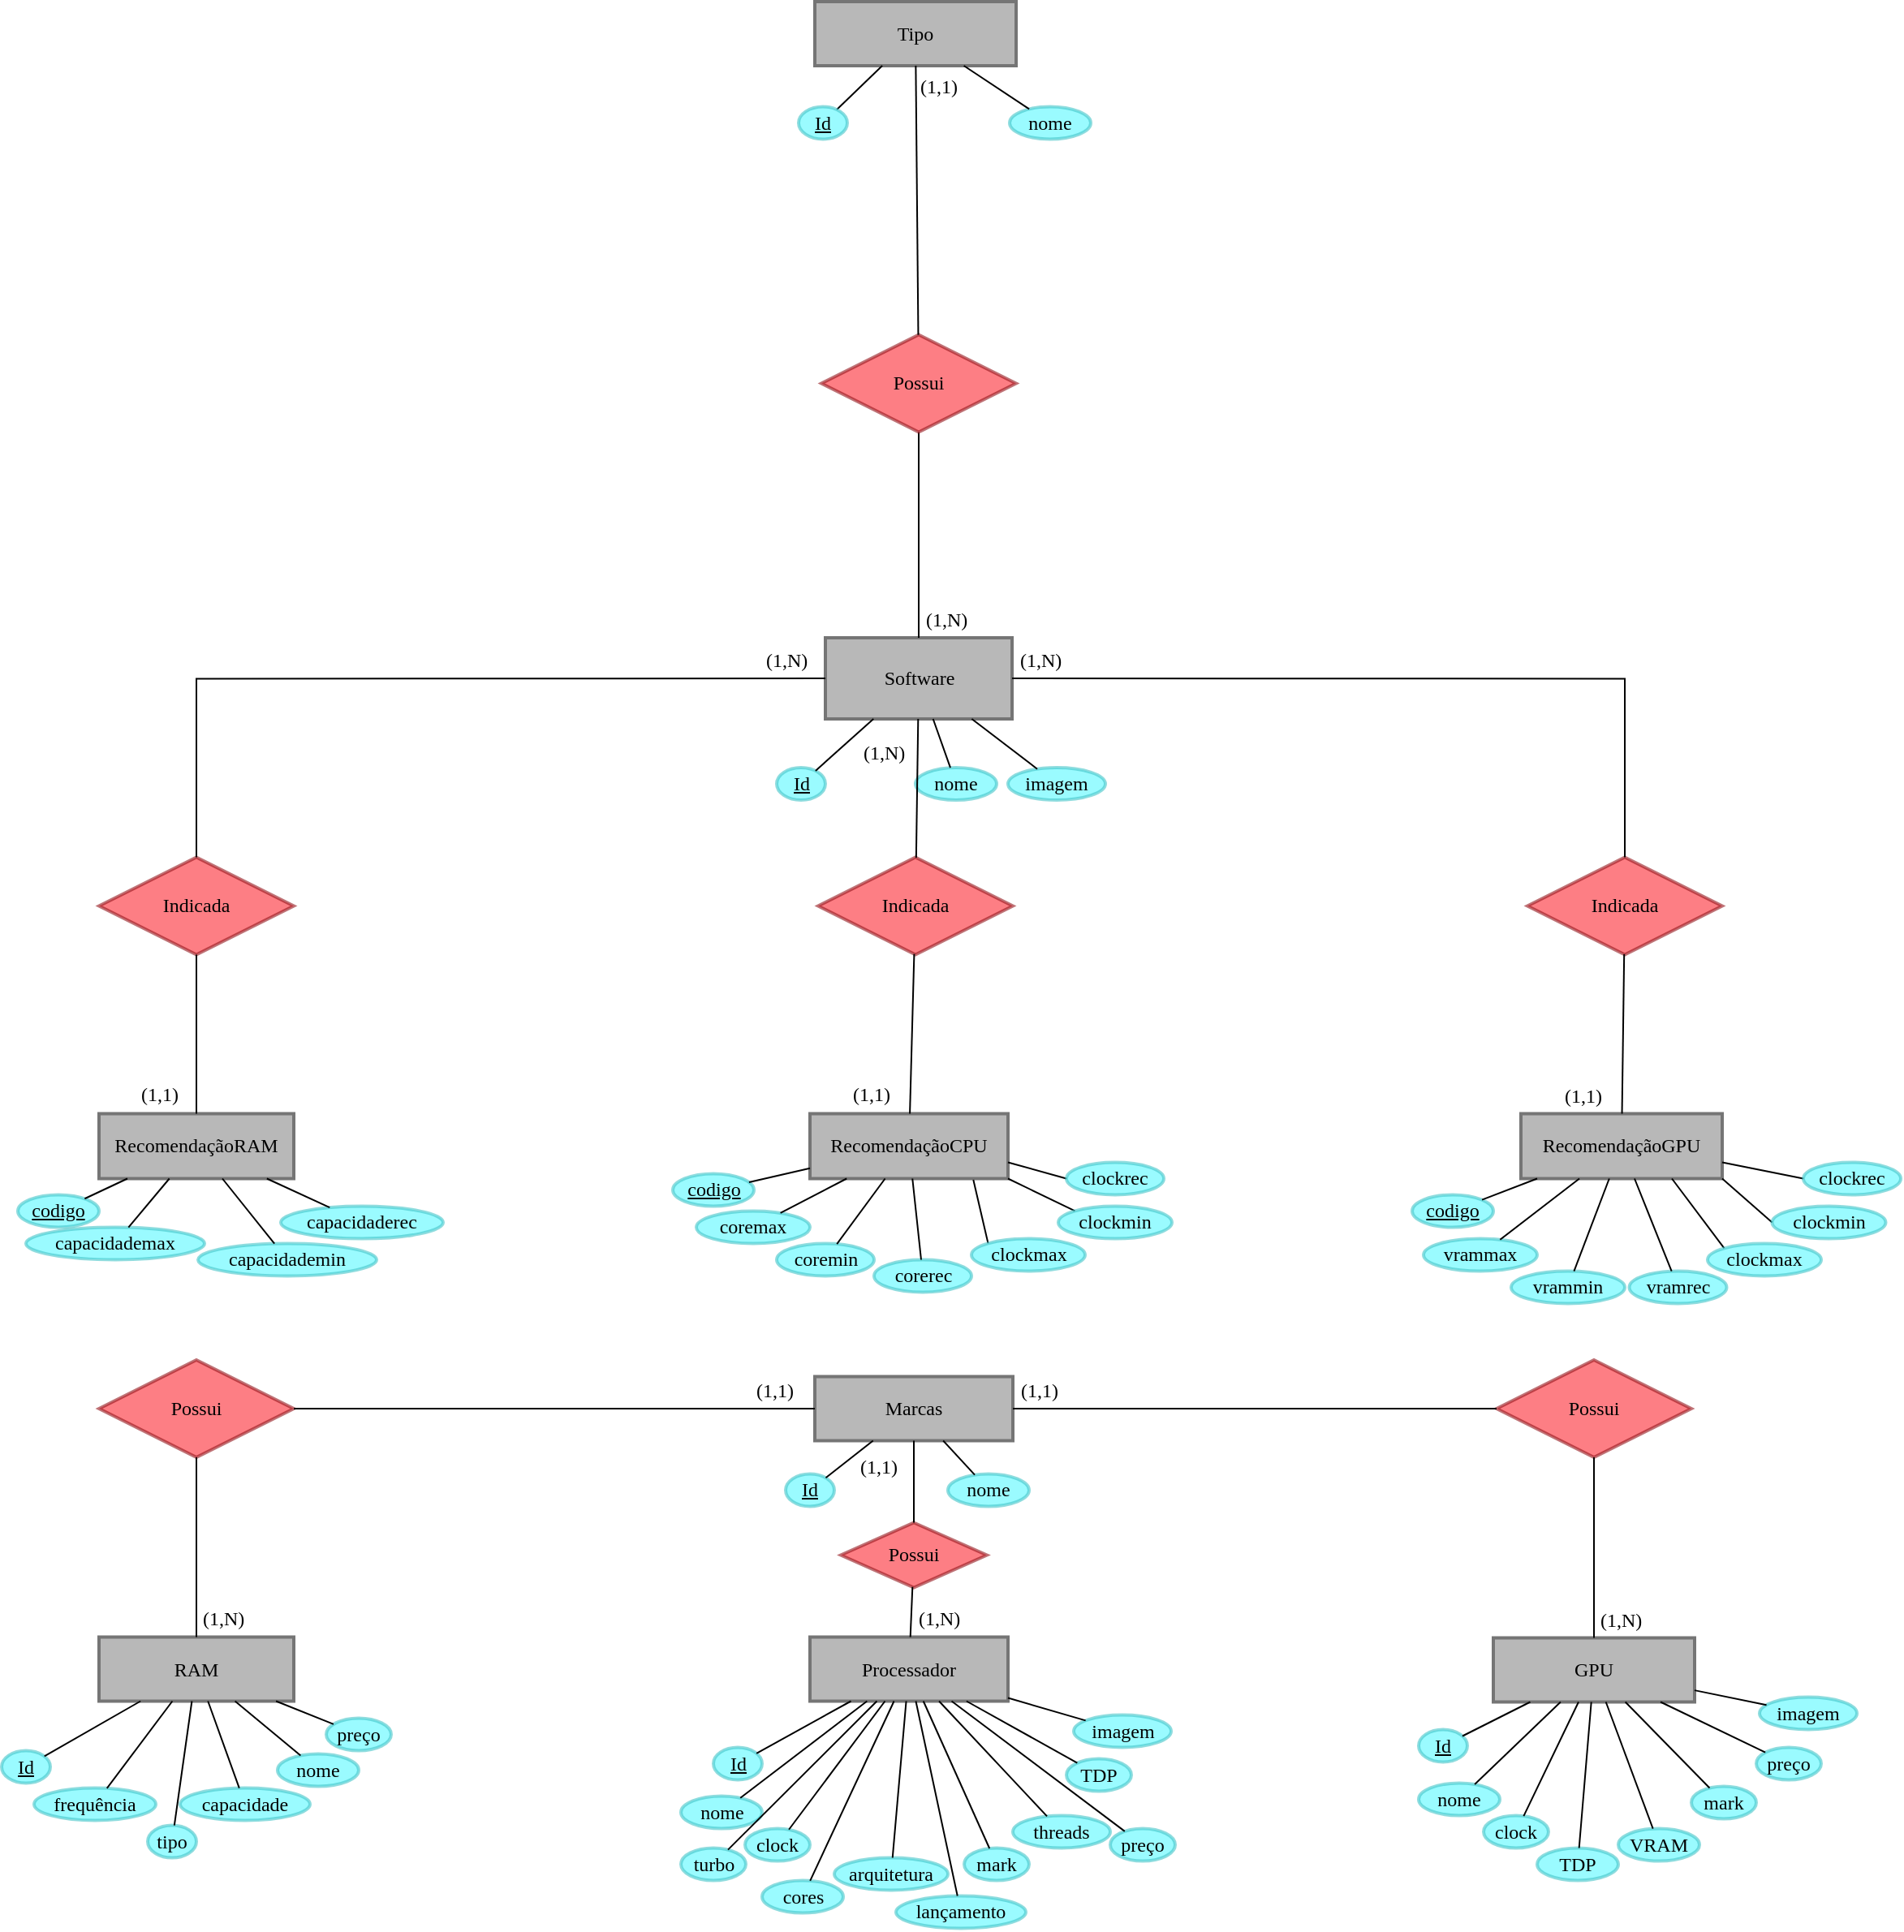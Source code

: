 <mxfile version="19.0.3" type="github" pages="2">
  <diagram id="YQtO5Ex4R_F4Qzg8agzU" name="DER">
    <mxGraphModel dx="2544" dy="1056" grid="1" gridSize="10" guides="1" tooltips="1" connect="1" arrows="1" fold="1" page="1" pageScale="1" pageWidth="1200" pageHeight="1920" math="0" shadow="0">
      <root>
        <mxCell id="0" />
        <mxCell id="1" parent="0" />
        <mxCell id="YoE2_upuygmcNhu-cRt1-1" value="Processador" style="whiteSpace=wrap;html=1;align=center;gradientColor=none;rounded=0;glass=0;sketch=0;shadow=0;fontFamily=Verdana;fillColor=#B8B8B8;strokeColor=#757575;strokeWidth=2;" parent="1" vertex="1">
          <mxGeometry x="518" y="1037.75" width="122" height="39.5" as="geometry" />
        </mxCell>
        <mxCell id="YoE2_upuygmcNhu-cRt1-2" value="nome" style="ellipse;whiteSpace=wrap;html=1;align=center;shadow=0;fontFamily=Verdana;fillColor=#57F9FF;strokeColor=#45C5C9;strokeWidth=2;opacity=60;" parent="1" vertex="1">
          <mxGeometry x="438.5" y="1135.75" width="50" height="20" as="geometry" />
        </mxCell>
        <mxCell id="YoE2_upuygmcNhu-cRt1-3" value="Id" style="ellipse;whiteSpace=wrap;html=1;align=center;fontStyle=4;shadow=0;fontFamily=Verdana;fillColor=#57F9FF;strokeColor=#45C5C9;strokeWidth=2;opacity=60;" parent="1" vertex="1">
          <mxGeometry x="458.5" y="1105.75" width="30" height="20" as="geometry" />
        </mxCell>
        <mxCell id="YoE2_upuygmcNhu-cRt1-4" value="clock" style="ellipse;whiteSpace=wrap;html=1;align=center;shadow=0;fontFamily=Verdana;fillColor=#57F9FF;strokeColor=#45C5C9;strokeWidth=2;opacity=60;" parent="1" vertex="1">
          <mxGeometry x="478" y="1155.75" width="40" height="20" as="geometry" />
        </mxCell>
        <mxCell id="YoE2_upuygmcNhu-cRt1-5" value="cores" style="ellipse;whiteSpace=wrap;html=1;align=center;shadow=0;fontFamily=Verdana;fillColor=#57F9FF;strokeColor=#45C5C9;strokeWidth=2;opacity=60;" parent="1" vertex="1">
          <mxGeometry x="488.5" y="1187.75" width="50" height="20" as="geometry" />
        </mxCell>
        <mxCell id="YoE2_upuygmcNhu-cRt1-6" value="arquitetura" style="ellipse;whiteSpace=wrap;html=1;align=center;shadow=0;fontFamily=Verdana;fillColor=#57F9FF;strokeColor=#45C5C9;strokeWidth=2;opacity=60;" parent="1" vertex="1">
          <mxGeometry x="533" y="1173.75" width="70" height="20" as="geometry" />
        </mxCell>
        <mxCell id="YoE2_upuygmcNhu-cRt1-7" value="lançamento" style="ellipse;whiteSpace=wrap;html=1;align=center;shadow=0;fontFamily=Verdana;fillColor=#57F9FF;strokeColor=#45C5C9;strokeWidth=2;opacity=60;" parent="1" vertex="1">
          <mxGeometry x="571" y="1197.25" width="80" height="20" as="geometry" />
        </mxCell>
        <mxCell id="YoE2_upuygmcNhu-cRt1-8" value="threads" style="ellipse;whiteSpace=wrap;html=1;align=center;shadow=0;fontFamily=Verdana;fillColor=#57F9FF;strokeColor=#45C5C9;strokeWidth=2;opacity=60;" parent="1" vertex="1">
          <mxGeometry x="643" y="1147.75" width="60" height="20" as="geometry" />
        </mxCell>
        <mxCell id="YoE2_upuygmcNhu-cRt1-9" value="turbo" style="ellipse;whiteSpace=wrap;html=1;align=center;shadow=0;fontFamily=Verdana;fillColor=#57F9FF;strokeColor=#45C5C9;strokeWidth=2;opacity=60;" parent="1" vertex="1">
          <mxGeometry x="438.5" y="1167.75" width="40" height="20" as="geometry" />
        </mxCell>
        <mxCell id="YoE2_upuygmcNhu-cRt1-10" value="mark" style="ellipse;whiteSpace=wrap;html=1;align=center;shadow=0;fontFamily=Verdana;fillColor=#57F9FF;strokeColor=#45C5C9;strokeWidth=2;opacity=60;" parent="1" vertex="1">
          <mxGeometry x="613" y="1167.75" width="40" height="20" as="geometry" />
        </mxCell>
        <mxCell id="YoE2_upuygmcNhu-cRt1-11" value="Software" style="whiteSpace=wrap;html=1;align=center;rounded=0;shadow=0;glass=0;sketch=0;gradientColor=none;fontFamily=Verdana;fillColor=#B8B8B8;strokeColor=#757575;strokeWidth=2;" parent="1" vertex="1">
          <mxGeometry x="527.5" y="422" width="115" height="50" as="geometry" />
        </mxCell>
        <mxCell id="YoE2_upuygmcNhu-cRt1-12" value="Id" style="ellipse;whiteSpace=wrap;html=1;align=center;fontStyle=4;shadow=0;fontFamily=Verdana;fillColor=#57F9FF;strokeColor=#45C5C9;strokeWidth=2;opacity=60;" parent="1" vertex="1">
          <mxGeometry x="497.5" y="502" width="30" height="20" as="geometry" />
        </mxCell>
        <mxCell id="YoE2_upuygmcNhu-cRt1-13" value="nome" style="ellipse;whiteSpace=wrap;html=1;align=center;shadow=0;fontFamily=Verdana;fillColor=#57F9FF;strokeColor=#45C5C9;strokeWidth=2;opacity=60;" parent="1" vertex="1">
          <mxGeometry x="583" y="502" width="50" height="20" as="geometry" />
        </mxCell>
        <mxCell id="YoE2_upuygmcNhu-cRt1-14" value="GPU" style="whiteSpace=wrap;html=1;align=center;shadow=0;fontFamily=Verdana;fillColor=#B8B8B8;strokeColor=#757575;strokeWidth=2;" parent="1" vertex="1">
          <mxGeometry x="939" y="1038.25" width="124" height="39.5" as="geometry" />
        </mxCell>
        <mxCell id="YoE2_upuygmcNhu-cRt1-15" value="VRAM" style="ellipse;whiteSpace=wrap;html=1;align=center;shadow=0;fontFamily=Verdana;fillColor=#57F9FF;strokeColor=#45C5C9;strokeWidth=2;opacity=60;" parent="1" vertex="1">
          <mxGeometry x="1016" y="1155.75" width="50" height="20" as="geometry" />
        </mxCell>
        <mxCell id="YoE2_upuygmcNhu-cRt1-17" value="mark" style="ellipse;whiteSpace=wrap;html=1;align=center;shadow=0;fontFamily=Verdana;fillColor=#57F9FF;strokeColor=#45C5C9;strokeWidth=2;opacity=60;" parent="1" vertex="1">
          <mxGeometry x="1061" y="1129.75" width="40" height="20" as="geometry" />
        </mxCell>
        <mxCell id="YoE2_upuygmcNhu-cRt1-18" value="nome" style="ellipse;whiteSpace=wrap;html=1;align=center;shadow=0;fontFamily=Verdana;fillColor=#57F9FF;strokeColor=#45C5C9;strokeWidth=2;opacity=60;" parent="1" vertex="1">
          <mxGeometry x="893" y="1127.75" width="50" height="20" as="geometry" />
        </mxCell>
        <mxCell id="YoE2_upuygmcNhu-cRt1-19" value="Id" style="ellipse;whiteSpace=wrap;html=1;align=center;fontStyle=4;shadow=0;fontFamily=Verdana;fillColor=#57F9FF;strokeColor=#45C5C9;strokeWidth=2;opacity=60;" parent="1" vertex="1">
          <mxGeometry x="893" y="1094.75" width="30" height="20" as="geometry" />
        </mxCell>
        <mxCell id="YoE2_upuygmcNhu-cRt1-20" value="clock" style="ellipse;whiteSpace=wrap;html=1;align=center;shadow=0;fontFamily=Verdana;fillColor=#57F9FF;strokeColor=#45C5C9;strokeWidth=2;opacity=60;" parent="1" vertex="1">
          <mxGeometry x="933" y="1147.75" width="40" height="20" as="geometry" />
        </mxCell>
        <mxCell id="YoE2_upuygmcNhu-cRt1-21" value="TDP" style="ellipse;whiteSpace=wrap;html=1;align=center;shadow=0;fontFamily=Verdana;fillColor=#57F9FF;strokeColor=#45C5C9;strokeWidth=2;opacity=60;" parent="1" vertex="1">
          <mxGeometry x="966" y="1167.75" width="50" height="20" as="geometry" />
        </mxCell>
        <mxCell id="YoE2_upuygmcNhu-cRt1-22" value="preço" style="ellipse;whiteSpace=wrap;html=1;align=center;shadow=0;fontFamily=Verdana;fillColor=#57F9FF;strokeColor=#45C5C9;strokeWidth=2;opacity=60;" parent="1" vertex="1">
          <mxGeometry x="703" y="1155.75" width="40" height="20" as="geometry" />
        </mxCell>
        <mxCell id="YoE2_upuygmcNhu-cRt1-23" value="preço" style="ellipse;whiteSpace=wrap;html=1;align=center;shadow=0;fontFamily=Verdana;fillColor=#57F9FF;strokeColor=#45C5C9;strokeWidth=2;opacity=60;" parent="1" vertex="1">
          <mxGeometry x="1101" y="1105.75" width="40" height="20" as="geometry" />
        </mxCell>
        <mxCell id="YoE2_upuygmcNhu-cRt1-24" value="RecomendaçãoCPU" style="whiteSpace=wrap;html=1;align=center;shadow=0;fontFamily=Verdana;fillColor=#B8B8B8;strokeColor=#757575;strokeWidth=2;" parent="1" vertex="1">
          <mxGeometry x="518" y="715.25" width="122" height="40" as="geometry" />
        </mxCell>
        <mxCell id="YoE2_upuygmcNhu-cRt1-25" value="RecomendaçãoGPU" style="whiteSpace=wrap;html=1;align=center;shadow=0;fontFamily=Verdana;fillColor=#B8B8B8;strokeColor=#757575;strokeWidth=2;" parent="1" vertex="1">
          <mxGeometry x="956" y="715.25" width="124" height="40" as="geometry" />
        </mxCell>
        <mxCell id="YoE2_upuygmcNhu-cRt1-26" value="RecomendaçãoRAM" style="whiteSpace=wrap;html=1;align=center;shadow=0;fontFamily=Verdana;fillColor=#B8B8B8;strokeColor=#757575;strokeWidth=2;" parent="1" vertex="1">
          <mxGeometry x="80" y="715.25" width="120" height="40" as="geometry" />
        </mxCell>
        <mxCell id="YoE2_upuygmcNhu-cRt1-27" value="RAM" style="whiteSpace=wrap;html=1;align=center;gradientColor=none;rounded=0;glass=0;sketch=0;shadow=0;fontFamily=Verdana;fillColor=#B8B8B8;strokeColor=#757575;strokeWidth=2;" parent="1" vertex="1">
          <mxGeometry x="80" y="1037.75" width="120" height="39.5" as="geometry" />
        </mxCell>
        <mxCell id="YoE2_upuygmcNhu-cRt1-28" value="nome" style="ellipse;whiteSpace=wrap;html=1;align=center;shadow=0;fontFamily=Verdana;fillColor=#57F9FF;strokeColor=#45C5C9;strokeWidth=2;opacity=60;" parent="1" vertex="1">
          <mxGeometry x="190" y="1109.75" width="50" height="20" as="geometry" />
        </mxCell>
        <mxCell id="YoE2_upuygmcNhu-cRt1-29" value="Id" style="ellipse;whiteSpace=wrap;html=1;align=center;fontStyle=4;shadow=0;fontFamily=Verdana;fillColor=#57F9FF;strokeColor=#45C5C9;strokeWidth=2;opacity=60;" parent="1" vertex="1">
          <mxGeometry x="20" y="1107.75" width="30" height="20" as="geometry" />
        </mxCell>
        <mxCell id="YoE2_upuygmcNhu-cRt1-30" value="capacidade" style="ellipse;whiteSpace=wrap;html=1;align=center;shadow=0;fontFamily=Verdana;fillColor=#57F9FF;strokeColor=#45C5C9;strokeWidth=2;opacity=60;" parent="1" vertex="1">
          <mxGeometry x="130" y="1130.75" width="80" height="20" as="geometry" />
        </mxCell>
        <mxCell id="YoE2_upuygmcNhu-cRt1-31" value="tipo" style="ellipse;whiteSpace=wrap;html=1;align=center;shadow=0;fontFamily=Verdana;fillColor=#57F9FF;strokeColor=#45C5C9;strokeWidth=2;opacity=60;" parent="1" vertex="1">
          <mxGeometry x="110" y="1153.75" width="30" height="20" as="geometry" />
        </mxCell>
        <mxCell id="YoE2_upuygmcNhu-cRt1-32" value="frequência" style="ellipse;whiteSpace=wrap;html=1;align=center;shadow=0;fontFamily=Verdana;fillColor=#57F9FF;strokeColor=#45C5C9;strokeWidth=2;opacity=60;" parent="1" vertex="1">
          <mxGeometry x="40" y="1130.75" width="75" height="20" as="geometry" />
        </mxCell>
        <mxCell id="YoE2_upuygmcNhu-cRt1-33" value="" style="endArrow=none;html=1;rounded=0;shadow=0;fontFamily=Verdana;" parent="1" source="YoE2_upuygmcNhu-cRt1-29" target="YoE2_upuygmcNhu-cRt1-27" edge="1">
          <mxGeometry relative="1" as="geometry">
            <mxPoint x="170" y="1052.25" as="sourcePoint" />
            <mxPoint x="330" y="1052.25" as="targetPoint" />
          </mxGeometry>
        </mxCell>
        <mxCell id="YoE2_upuygmcNhu-cRt1-34" value="" style="endArrow=none;html=1;rounded=0;shadow=0;fontFamily=Verdana;" parent="1" source="YoE2_upuygmcNhu-cRt1-28" target="YoE2_upuygmcNhu-cRt1-27" edge="1">
          <mxGeometry relative="1" as="geometry">
            <mxPoint x="53.209" y="1127.856" as="sourcePoint" />
            <mxPoint x="95.652" y="1091.75" as="targetPoint" />
          </mxGeometry>
        </mxCell>
        <mxCell id="YoE2_upuygmcNhu-cRt1-35" value="" style="endArrow=none;html=1;rounded=0;shadow=0;fontFamily=Verdana;" parent="1" source="YoE2_upuygmcNhu-cRt1-27" target="YoE2_upuygmcNhu-cRt1-31" edge="1">
          <mxGeometry relative="1" as="geometry">
            <mxPoint x="63.209" y="1137.856" as="sourcePoint" />
            <mxPoint x="105.652" y="1101.75" as="targetPoint" />
          </mxGeometry>
        </mxCell>
        <mxCell id="YoE2_upuygmcNhu-cRt1-36" value="" style="endArrow=none;html=1;rounded=0;shadow=0;fontFamily=Verdana;" parent="1" source="YoE2_upuygmcNhu-cRt1-27" target="YoE2_upuygmcNhu-cRt1-30" edge="1">
          <mxGeometry relative="1" as="geometry">
            <mxPoint x="73.209" y="1147.856" as="sourcePoint" />
            <mxPoint x="115.652" y="1111.75" as="targetPoint" />
          </mxGeometry>
        </mxCell>
        <mxCell id="YoE2_upuygmcNhu-cRt1-37" value="" style="endArrow=none;html=1;rounded=0;shadow=0;fontFamily=Verdana;" parent="1" source="YoE2_upuygmcNhu-cRt1-27" target="YoE2_upuygmcNhu-cRt1-32" edge="1">
          <mxGeometry relative="1" as="geometry">
            <mxPoint x="83.209" y="1157.856" as="sourcePoint" />
            <mxPoint x="125.652" y="1121.75" as="targetPoint" />
          </mxGeometry>
        </mxCell>
        <mxCell id="YoE2_upuygmcNhu-cRt1-38" value="" style="endArrow=none;html=1;rounded=0;shadow=0;fontFamily=Verdana;" parent="1" source="YoE2_upuygmcNhu-cRt1-1" target="YoE2_upuygmcNhu-cRt1-3" edge="1">
          <mxGeometry relative="1" as="geometry">
            <mxPoint x="217.989" y="1091.75" as="sourcePoint" />
            <mxPoint x="262.275" y="1123.393" as="targetPoint" />
          </mxGeometry>
        </mxCell>
        <mxCell id="YoE2_upuygmcNhu-cRt1-39" value="" style="endArrow=none;html=1;rounded=0;shadow=0;fontFamily=Verdana;" parent="1" source="YoE2_upuygmcNhu-cRt1-1" target="YoE2_upuygmcNhu-cRt1-2" edge="1">
          <mxGeometry relative="1" as="geometry">
            <mxPoint x="538" y="1065.292" as="sourcePoint" />
            <mxPoint x="477.613" y="1056.006" as="targetPoint" />
          </mxGeometry>
        </mxCell>
        <mxCell id="YoE2_upuygmcNhu-cRt1-40" value="" style="endArrow=none;html=1;rounded=0;shadow=0;fontFamily=Verdana;" parent="1" source="YoE2_upuygmcNhu-cRt1-1" target="YoE2_upuygmcNhu-cRt1-4" edge="1">
          <mxGeometry relative="1" as="geometry">
            <mxPoint x="548" y="1075.292" as="sourcePoint" />
            <mxPoint x="487.613" y="1066.006" as="targetPoint" />
          </mxGeometry>
        </mxCell>
        <mxCell id="YoE2_upuygmcNhu-cRt1-41" value="" style="endArrow=none;html=1;rounded=0;shadow=0;fontFamily=Verdana;" parent="1" source="YoE2_upuygmcNhu-cRt1-1" target="YoE2_upuygmcNhu-cRt1-5" edge="1">
          <mxGeometry relative="1" as="geometry">
            <mxPoint x="558" y="1085.292" as="sourcePoint" />
            <mxPoint x="497.613" y="1076.006" as="targetPoint" />
          </mxGeometry>
        </mxCell>
        <mxCell id="YoE2_upuygmcNhu-cRt1-42" value="" style="endArrow=none;html=1;rounded=0;shadow=0;fontFamily=Verdana;" parent="1" source="YoE2_upuygmcNhu-cRt1-1" target="YoE2_upuygmcNhu-cRt1-6" edge="1">
          <mxGeometry relative="1" as="geometry">
            <mxPoint x="578" y="1105.292" as="sourcePoint" />
            <mxPoint x="517.613" y="1096.006" as="targetPoint" />
          </mxGeometry>
        </mxCell>
        <mxCell id="YoE2_upuygmcNhu-cRt1-43" value="" style="endArrow=none;html=1;rounded=0;shadow=0;fontFamily=Verdana;" parent="1" source="YoE2_upuygmcNhu-cRt1-1" target="YoE2_upuygmcNhu-cRt1-7" edge="1">
          <mxGeometry relative="1" as="geometry">
            <mxPoint x="598" y="1125.292" as="sourcePoint" />
            <mxPoint x="537.613" y="1116.006" as="targetPoint" />
          </mxGeometry>
        </mxCell>
        <mxCell id="YoE2_upuygmcNhu-cRt1-44" value="" style="endArrow=none;html=1;rounded=0;fontStyle=1;shadow=0;fontFamily=Verdana;" parent="1" source="YoE2_upuygmcNhu-cRt1-1" target="YoE2_upuygmcNhu-cRt1-8" edge="1">
          <mxGeometry relative="1" as="geometry">
            <mxPoint x="608" y="1135.292" as="sourcePoint" />
            <mxPoint x="547.613" y="1126.006" as="targetPoint" />
          </mxGeometry>
        </mxCell>
        <mxCell id="YoE2_upuygmcNhu-cRt1-45" value="" style="endArrow=none;html=1;rounded=0;shadow=0;fontFamily=Verdana;" parent="1" source="YoE2_upuygmcNhu-cRt1-1" target="YoE2_upuygmcNhu-cRt1-10" edge="1">
          <mxGeometry relative="1" as="geometry">
            <mxPoint x="618" y="1145.292" as="sourcePoint" />
            <mxPoint x="557.613" y="1136.006" as="targetPoint" />
          </mxGeometry>
        </mxCell>
        <mxCell id="YoE2_upuygmcNhu-cRt1-46" value="" style="endArrow=none;html=1;rounded=0;shadow=0;fontFamily=Verdana;" parent="1" source="YoE2_upuygmcNhu-cRt1-1" target="YoE2_upuygmcNhu-cRt1-9" edge="1">
          <mxGeometry relative="1" as="geometry">
            <mxPoint x="628" y="1155.292" as="sourcePoint" />
            <mxPoint x="567.613" y="1146.006" as="targetPoint" />
          </mxGeometry>
        </mxCell>
        <mxCell id="YoE2_upuygmcNhu-cRt1-47" value="" style="endArrow=none;html=1;rounded=0;shadow=0;fontFamily=Verdana;" parent="1" source="YoE2_upuygmcNhu-cRt1-1" target="YoE2_upuygmcNhu-cRt1-22" edge="1">
          <mxGeometry relative="1" as="geometry">
            <mxPoint x="638" y="1165.292" as="sourcePoint" />
            <mxPoint x="577.613" y="1156.006" as="targetPoint" />
          </mxGeometry>
        </mxCell>
        <mxCell id="YoE2_upuygmcNhu-cRt1-48" value="TDP" style="ellipse;whiteSpace=wrap;html=1;align=center;shadow=0;fontFamily=Verdana;fillColor=#57F9FF;strokeColor=#45C5C9;strokeWidth=2;opacity=60;" parent="1" vertex="1">
          <mxGeometry x="676" y="1112.75" width="40" height="20" as="geometry" />
        </mxCell>
        <mxCell id="YoE2_upuygmcNhu-cRt1-49" value="" style="endArrow=none;html=1;rounded=0;shadow=0;fontFamily=Verdana;" parent="1" source="YoE2_upuygmcNhu-cRt1-48" target="YoE2_upuygmcNhu-cRt1-1" edge="1">
          <mxGeometry relative="1" as="geometry">
            <mxPoint x="648" y="1094.685" as="sourcePoint" />
            <mxPoint x="690.074" y="1110.701" as="targetPoint" />
          </mxGeometry>
        </mxCell>
        <mxCell id="YoE2_upuygmcNhu-cRt1-50" value="" style="endArrow=none;html=1;rounded=0;shadow=0;fontFamily=Verdana;" parent="1" source="YoE2_upuygmcNhu-cRt1-14" target="YoE2_upuygmcNhu-cRt1-19" edge="1">
          <mxGeometry relative="1" as="geometry">
            <mxPoint x="593" y="1105.185" as="sourcePoint" />
            <mxPoint x="635.074" y="1121.201" as="targetPoint" />
          </mxGeometry>
        </mxCell>
        <mxCell id="YoE2_upuygmcNhu-cRt1-51" value="" style="endArrow=none;html=1;rounded=0;shadow=0;fontFamily=Verdana;" parent="1" source="YoE2_upuygmcNhu-cRt1-18" target="YoE2_upuygmcNhu-cRt1-14" edge="1">
          <mxGeometry relative="1" as="geometry">
            <mxPoint x="603" y="1115.185" as="sourcePoint" />
            <mxPoint x="645.074" y="1131.201" as="targetPoint" />
          </mxGeometry>
        </mxCell>
        <mxCell id="YoE2_upuygmcNhu-cRt1-52" value="" style="endArrow=none;html=1;rounded=0;shadow=0;fontFamily=Verdana;" parent="1" source="YoE2_upuygmcNhu-cRt1-14" target="YoE2_upuygmcNhu-cRt1-20" edge="1">
          <mxGeometry relative="1" as="geometry">
            <mxPoint x="613" y="1125.185" as="sourcePoint" />
            <mxPoint x="655.074" y="1141.201" as="targetPoint" />
          </mxGeometry>
        </mxCell>
        <mxCell id="YoE2_upuygmcNhu-cRt1-53" value="" style="endArrow=none;html=1;rounded=0;shadow=0;fontFamily=Verdana;" parent="1" source="YoE2_upuygmcNhu-cRt1-14" target="YoE2_upuygmcNhu-cRt1-21" edge="1">
          <mxGeometry relative="1" as="geometry">
            <mxPoint x="623" y="1135.185" as="sourcePoint" />
            <mxPoint x="665.074" y="1151.201" as="targetPoint" />
          </mxGeometry>
        </mxCell>
        <mxCell id="YoE2_upuygmcNhu-cRt1-54" value="" style="endArrow=none;html=1;rounded=0;shadow=0;fontFamily=Verdana;" parent="1" source="YoE2_upuygmcNhu-cRt1-15" target="YoE2_upuygmcNhu-cRt1-14" edge="1">
          <mxGeometry relative="1" as="geometry">
            <mxPoint x="633" y="1145.185" as="sourcePoint" />
            <mxPoint x="675.074" y="1161.201" as="targetPoint" />
          </mxGeometry>
        </mxCell>
        <mxCell id="YoE2_upuygmcNhu-cRt1-56" value="" style="endArrow=none;html=1;rounded=0;shadow=0;fontFamily=Verdana;" parent="1" source="YoE2_upuygmcNhu-cRt1-17" target="YoE2_upuygmcNhu-cRt1-14" edge="1">
          <mxGeometry relative="1" as="geometry">
            <mxPoint x="653" y="1165.185" as="sourcePoint" />
            <mxPoint x="695.074" y="1181.201" as="targetPoint" />
          </mxGeometry>
        </mxCell>
        <mxCell id="YoE2_upuygmcNhu-cRt1-57" value="" style="endArrow=none;html=1;rounded=0;shadow=0;fontFamily=Verdana;" parent="1" source="YoE2_upuygmcNhu-cRt1-14" target="YoE2_upuygmcNhu-cRt1-23" edge="1">
          <mxGeometry relative="1" as="geometry">
            <mxPoint x="673" y="1185.185" as="sourcePoint" />
            <mxPoint x="743" y="1212.75" as="targetPoint" />
          </mxGeometry>
        </mxCell>
        <mxCell id="YoE2_upuygmcNhu-cRt1-58" value="preço" style="ellipse;whiteSpace=wrap;html=1;align=center;shadow=0;fontFamily=Verdana;fillColor=#57F9FF;strokeColor=#45C5C9;strokeWidth=2;opacity=60;" parent="1" vertex="1">
          <mxGeometry x="220" y="1087.75" width="40" height="20" as="geometry" />
        </mxCell>
        <mxCell id="YoE2_upuygmcNhu-cRt1-59" value="" style="endArrow=none;html=1;rounded=0;shadow=0;fontFamily=Verdana;" parent="1" source="YoE2_upuygmcNhu-cRt1-58" target="YoE2_upuygmcNhu-cRt1-27" edge="1">
          <mxGeometry relative="1" as="geometry">
            <mxPoint x="220" y="1142.25" as="sourcePoint" />
            <mxPoint x="380" y="1142.25" as="targetPoint" />
          </mxGeometry>
        </mxCell>
        <mxCell id="YoE2_upuygmcNhu-cRt1-60" value="Indicada" style="shape=rhombus;perimeter=rhombusPerimeter;whiteSpace=wrap;html=1;align=center;shadow=0;fontFamily=Verdana;fillColor=#FC2832;strokeColor=#94171D;strokeWidth=2;opacity=60;" parent="1" vertex="1">
          <mxGeometry x="80" y="557.25" width="120" height="60" as="geometry" />
        </mxCell>
        <mxCell id="YoE2_upuygmcNhu-cRt1-61" value="Indicada" style="shape=rhombus;perimeter=rhombusPerimeter;whiteSpace=wrap;html=1;align=center;shadow=0;fontFamily=Verdana;fillColor=#FC2832;strokeColor=#94171D;strokeWidth=2;opacity=60;" parent="1" vertex="1">
          <mxGeometry x="523" y="557.25" width="120" height="60" as="geometry" />
        </mxCell>
        <mxCell id="YoE2_upuygmcNhu-cRt1-62" value="Indicada" style="shape=rhombus;perimeter=rhombusPerimeter;whiteSpace=wrap;html=1;align=center;shadow=0;fontFamily=Verdana;fillColor=#FC2832;strokeColor=#94171D;strokeWidth=2;opacity=60;" parent="1" vertex="1">
          <mxGeometry x="960" y="557.25" width="120" height="60" as="geometry" />
        </mxCell>
        <mxCell id="YoE2_upuygmcNhu-cRt1-63" value="(1,N)" style="text;strokeColor=none;fillColor=none;spacingLeft=4;spacingRight=4;overflow=hidden;rotatable=0;points=[[0,0.5],[1,0.5]];portConstraint=eastwest;fontSize=12;shadow=0;fontFamily=Verdana;" parent="1" vertex="1">
          <mxGeometry x="641.5" y="422" width="49.5" height="30" as="geometry" />
        </mxCell>
        <mxCell id="YoE2_upuygmcNhu-cRt1-64" value="(1,1)" style="text;strokeColor=none;fillColor=none;spacingLeft=4;spacingRight=4;overflow=hidden;rotatable=0;points=[[0,0.5],[1,0.5]];portConstraint=eastwest;fontSize=12;shadow=0;fontFamily=Verdana;" parent="1" vertex="1">
          <mxGeometry x="538.5" y="689.25" width="40" height="30" as="geometry" />
        </mxCell>
        <mxCell id="YoE2_upuygmcNhu-cRt1-65" value="(1,1)" style="text;strokeColor=none;fillColor=none;spacingLeft=4;spacingRight=4;overflow=hidden;rotatable=0;points=[[0,0.5],[1,0.5]];portConstraint=eastwest;fontSize=12;shadow=0;fontFamily=Verdana;" parent="1" vertex="1">
          <mxGeometry x="100" y="689.25" width="40" height="30" as="geometry" />
        </mxCell>
        <mxCell id="YoE2_upuygmcNhu-cRt1-66" value="(1,N)" style="text;strokeColor=none;fillColor=none;spacingLeft=4;spacingRight=4;overflow=hidden;rotatable=0;points=[[0,0.5],[1,0.5]];portConstraint=eastwest;fontSize=12;shadow=0;fontFamily=Verdana;" parent="1" vertex="1">
          <mxGeometry x="545" y="479" width="52.5" height="30" as="geometry" />
        </mxCell>
        <mxCell id="YoE2_upuygmcNhu-cRt1-67" value="(1,N)" style="text;strokeColor=none;fillColor=none;spacingLeft=4;spacingRight=4;overflow=hidden;rotatable=0;points=[[0,0.5],[1,0.5]];portConstraint=eastwest;fontSize=12;shadow=0;fontFamily=Verdana;" parent="1" vertex="1">
          <mxGeometry x="485" y="422" width="42" height="30" as="geometry" />
        </mxCell>
        <mxCell id="YoE2_upuygmcNhu-cRt1-68" value="(1,1)" style="text;strokeColor=none;fillColor=none;spacingLeft=4;spacingRight=4;overflow=hidden;rotatable=0;points=[[0,0.5],[1,0.5]];portConstraint=eastwest;fontSize=12;shadow=0;fontFamily=Verdana;" parent="1" vertex="1">
          <mxGeometry x="977" y="690.25" width="40" height="30" as="geometry" />
        </mxCell>
        <mxCell id="YoE2_upuygmcNhu-cRt1-69" value="codigo" style="ellipse;whiteSpace=wrap;html=1;align=center;fontStyle=4;shadow=0;fontFamily=Verdana;fillColor=#57F9FF;strokeColor=#45C5C9;strokeWidth=2;opacity=60;" parent="1" vertex="1">
          <mxGeometry x="30" y="765.25" width="50" height="20" as="geometry" />
        </mxCell>
        <mxCell id="YoE2_upuygmcNhu-cRt1-70" value="capacidademin" style="ellipse;whiteSpace=wrap;html=1;align=center;shadow=0;fontFamily=Verdana;fillColor=#57F9FF;strokeColor=#45C5C9;strokeWidth=2;opacity=60;" parent="1" vertex="1">
          <mxGeometry x="141" y="795.25" width="110" height="20" as="geometry" />
        </mxCell>
        <mxCell id="YoE2_upuygmcNhu-cRt1-71" value="capacidademax" style="ellipse;whiteSpace=wrap;html=1;align=center;shadow=0;fontFamily=Verdana;fillColor=#57F9FF;strokeColor=#45C5C9;strokeWidth=2;opacity=60;" parent="1" vertex="1">
          <mxGeometry x="35" y="785.25" width="110" height="20" as="geometry" />
        </mxCell>
        <mxCell id="YoE2_upuygmcNhu-cRt1-72" value="capacidaderec" style="ellipse;whiteSpace=wrap;html=1;align=center;shadow=0;fontFamily=Verdana;fillColor=#57F9FF;strokeColor=#45C5C9;strokeWidth=2;opacity=60;" parent="1" vertex="1">
          <mxGeometry x="192" y="772.25" width="100" height="20" as="geometry" />
        </mxCell>
        <mxCell id="YoE2_upuygmcNhu-cRt1-73" value="codigo" style="ellipse;whiteSpace=wrap;html=1;align=center;fontStyle=4;shadow=0;fontFamily=Verdana;fillColor=#57F9FF;strokeColor=#45C5C9;strokeWidth=2;opacity=60;" parent="1" vertex="1">
          <mxGeometry x="433.5" y="752.25" width="50" height="20" as="geometry" />
        </mxCell>
        <mxCell id="YoE2_upuygmcNhu-cRt1-74" value="coremin" style="ellipse;whiteSpace=wrap;html=1;align=center;shadow=0;fontFamily=Verdana;fillColor=#57F9FF;strokeColor=#45C5C9;strokeWidth=2;opacity=60;" parent="1" vertex="1">
          <mxGeometry x="497.5" y="795.25" width="60" height="20" as="geometry" />
        </mxCell>
        <mxCell id="YoE2_upuygmcNhu-cRt1-75" value="coremax" style="ellipse;whiteSpace=wrap;html=1;align=center;shadow=0;fontFamily=Verdana;fillColor=#57F9FF;strokeColor=#45C5C9;strokeWidth=2;opacity=60;" parent="1" vertex="1">
          <mxGeometry x="448" y="775.25" width="70" height="20" as="geometry" />
        </mxCell>
        <mxCell id="YoE2_upuygmcNhu-cRt1-76" value="corerec" style="ellipse;whiteSpace=wrap;html=1;align=center;shadow=0;fontFamily=Verdana;fillColor=#57F9FF;strokeColor=#45C5C9;strokeWidth=2;opacity=60;" parent="1" vertex="1">
          <mxGeometry x="557.5" y="805.25" width="60" height="20" as="geometry" />
        </mxCell>
        <mxCell id="YoE2_upuygmcNhu-cRt1-77" value="codigo" style="ellipse;whiteSpace=wrap;html=1;align=center;fontStyle=4;shadow=0;fontFamily=Verdana;fillColor=#57F9FF;strokeColor=#45C5C9;strokeWidth=2;opacity=60;" parent="1" vertex="1">
          <mxGeometry x="889" y="765.25" width="50" height="20" as="geometry" />
        </mxCell>
        <mxCell id="YoE2_upuygmcNhu-cRt1-78" value="vrammin" style="ellipse;whiteSpace=wrap;html=1;align=center;shadow=0;fontFamily=Verdana;fillColor=#57F9FF;strokeColor=#45C5C9;strokeWidth=2;opacity=60;" parent="1" vertex="1">
          <mxGeometry x="950" y="812.25" width="70" height="20" as="geometry" />
        </mxCell>
        <mxCell id="YoE2_upuygmcNhu-cRt1-79" value="vrammax" style="ellipse;whiteSpace=wrap;html=1;align=center;shadow=0;fontFamily=Verdana;fillColor=#57F9FF;strokeColor=#45C5C9;strokeWidth=2;opacity=60;" parent="1" vertex="1">
          <mxGeometry x="896" y="792.25" width="70" height="20" as="geometry" />
        </mxCell>
        <mxCell id="YoE2_upuygmcNhu-cRt1-80" value="vramrec" style="ellipse;whiteSpace=wrap;html=1;align=center;shadow=0;fontFamily=Verdana;fillColor=#57F9FF;strokeColor=#45C5C9;strokeWidth=2;opacity=60;" parent="1" vertex="1">
          <mxGeometry x="1022.75" y="812.25" width="60" height="20" as="geometry" />
        </mxCell>
        <mxCell id="YoE2_upuygmcNhu-cRt1-81" value="" style="endArrow=none;html=1;rounded=0;shadow=0;fontFamily=Verdana;" parent="1" source="YoE2_upuygmcNhu-cRt1-69" target="YoE2_upuygmcNhu-cRt1-26" edge="1">
          <mxGeometry relative="1" as="geometry">
            <mxPoint x="250" y="945.25" as="sourcePoint" />
            <mxPoint x="410" y="945.25" as="targetPoint" />
          </mxGeometry>
        </mxCell>
        <mxCell id="YoE2_upuygmcNhu-cRt1-82" value="" style="endArrow=none;html=1;rounded=0;shadow=0;fontFamily=Verdana;" parent="1" source="YoE2_upuygmcNhu-cRt1-70" target="YoE2_upuygmcNhu-cRt1-26" edge="1">
          <mxGeometry relative="1" as="geometry">
            <mxPoint x="250" y="945.25" as="sourcePoint" />
            <mxPoint x="410" y="945.25" as="targetPoint" />
          </mxGeometry>
        </mxCell>
        <mxCell id="YoE2_upuygmcNhu-cRt1-83" value="" style="endArrow=none;html=1;rounded=0;shadow=0;fontFamily=Verdana;" parent="1" source="YoE2_upuygmcNhu-cRt1-72" target="YoE2_upuygmcNhu-cRt1-26" edge="1">
          <mxGeometry relative="1" as="geometry">
            <mxPoint x="250" y="945.25" as="sourcePoint" />
            <mxPoint x="410" y="945.25" as="targetPoint" />
          </mxGeometry>
        </mxCell>
        <mxCell id="YoE2_upuygmcNhu-cRt1-84" value="" style="endArrow=none;html=1;rounded=0;shadow=0;fontFamily=Verdana;" parent="1" source="YoE2_upuygmcNhu-cRt1-71" target="YoE2_upuygmcNhu-cRt1-26" edge="1">
          <mxGeometry relative="1" as="geometry">
            <mxPoint x="250" y="945.25" as="sourcePoint" />
            <mxPoint x="410" y="945.25" as="targetPoint" />
          </mxGeometry>
        </mxCell>
        <mxCell id="YoE2_upuygmcNhu-cRt1-85" value="" style="endArrow=none;html=1;rounded=0;shadow=0;fontFamily=Verdana;" parent="1" source="YoE2_upuygmcNhu-cRt1-73" target="YoE2_upuygmcNhu-cRt1-24" edge="1">
          <mxGeometry relative="1" as="geometry">
            <mxPoint x="259.5" y="922.25" as="sourcePoint" />
            <mxPoint x="419.5" y="922.25" as="targetPoint" />
          </mxGeometry>
        </mxCell>
        <mxCell id="YoE2_upuygmcNhu-cRt1-86" value="" style="endArrow=none;html=1;rounded=0;shadow=0;fontFamily=Verdana;" parent="1" source="YoE2_upuygmcNhu-cRt1-74" target="YoE2_upuygmcNhu-cRt1-24" edge="1">
          <mxGeometry relative="1" as="geometry">
            <mxPoint x="259.5" y="922.25" as="sourcePoint" />
            <mxPoint x="419.5" y="922.25" as="targetPoint" />
          </mxGeometry>
        </mxCell>
        <mxCell id="YoE2_upuygmcNhu-cRt1-87" value="" style="endArrow=none;html=1;rounded=0;shadow=0;fontFamily=Verdana;" parent="1" source="YoE2_upuygmcNhu-cRt1-76" target="YoE2_upuygmcNhu-cRt1-24" edge="1">
          <mxGeometry relative="1" as="geometry">
            <mxPoint x="259.5" y="922.25" as="sourcePoint" />
            <mxPoint x="419.5" y="922.25" as="targetPoint" />
          </mxGeometry>
        </mxCell>
        <mxCell id="YoE2_upuygmcNhu-cRt1-88" value="" style="endArrow=none;html=1;rounded=0;shadow=0;fontFamily=Verdana;" parent="1" source="YoE2_upuygmcNhu-cRt1-75" target="YoE2_upuygmcNhu-cRt1-24" edge="1">
          <mxGeometry relative="1" as="geometry">
            <mxPoint x="259.5" y="922.25" as="sourcePoint" />
            <mxPoint x="419.5" y="922.25" as="targetPoint" />
          </mxGeometry>
        </mxCell>
        <mxCell id="YoE2_upuygmcNhu-cRt1-89" value="" style="endArrow=none;html=1;rounded=0;shadow=0;fontFamily=Verdana;" parent="1" source="YoE2_upuygmcNhu-cRt1-77" target="YoE2_upuygmcNhu-cRt1-25" edge="1">
          <mxGeometry relative="1" as="geometry">
            <mxPoint x="870" y="945.25" as="sourcePoint" />
            <mxPoint x="1030" y="945.25" as="targetPoint" />
          </mxGeometry>
        </mxCell>
        <mxCell id="YoE2_upuygmcNhu-cRt1-90" value="" style="endArrow=none;html=1;rounded=0;shadow=0;fontFamily=Verdana;" parent="1" source="YoE2_upuygmcNhu-cRt1-78" target="YoE2_upuygmcNhu-cRt1-25" edge="1">
          <mxGeometry relative="1" as="geometry">
            <mxPoint x="870" y="945.25" as="sourcePoint" />
            <mxPoint x="1030" y="945.25" as="targetPoint" />
          </mxGeometry>
        </mxCell>
        <mxCell id="YoE2_upuygmcNhu-cRt1-91" value="" style="endArrow=none;html=1;rounded=0;shadow=0;fontFamily=Verdana;" parent="1" source="YoE2_upuygmcNhu-cRt1-80" target="YoE2_upuygmcNhu-cRt1-25" edge="1">
          <mxGeometry relative="1" as="geometry">
            <mxPoint x="870" y="945.25" as="sourcePoint" />
            <mxPoint x="1030" y="945.25" as="targetPoint" />
          </mxGeometry>
        </mxCell>
        <mxCell id="YoE2_upuygmcNhu-cRt1-92" value="" style="endArrow=none;html=1;rounded=0;shadow=0;fontFamily=Verdana;" parent="1" source="YoE2_upuygmcNhu-cRt1-79" target="YoE2_upuygmcNhu-cRt1-25" edge="1">
          <mxGeometry relative="1" as="geometry">
            <mxPoint x="870" y="945.25" as="sourcePoint" />
            <mxPoint x="1030" y="945.25" as="targetPoint" />
          </mxGeometry>
        </mxCell>
        <mxCell id="YoE2_upuygmcNhu-cRt1-93" value="" style="endArrow=none;html=1;rounded=0;shadow=0;fontFamily=Verdana;" parent="1" source="YoE2_upuygmcNhu-cRt1-12" target="YoE2_upuygmcNhu-cRt1-11" edge="1">
          <mxGeometry relative="1" as="geometry">
            <mxPoint x="469.5" y="442" as="sourcePoint" />
            <mxPoint x="629.5" y="442" as="targetPoint" />
          </mxGeometry>
        </mxCell>
        <mxCell id="YoE2_upuygmcNhu-cRt1-94" value="" style="endArrow=none;html=1;rounded=0;shadow=0;fontFamily=Verdana;" parent="1" source="YoE2_upuygmcNhu-cRt1-11" target="YoE2_upuygmcNhu-cRt1-13" edge="1">
          <mxGeometry relative="1" as="geometry">
            <mxPoint x="739.5" y="452" as="sourcePoint" />
            <mxPoint x="899.5" y="452" as="targetPoint" />
          </mxGeometry>
        </mxCell>
        <mxCell id="YoE2_upuygmcNhu-cRt1-95" value="" style="endArrow=none;html=1;rounded=0;shadow=0;fontFamily=Verdana;" parent="1" source="YoE2_upuygmcNhu-cRt1-11" target="YoE2_upuygmcNhu-cRt1-61" edge="1">
          <mxGeometry relative="1" as="geometry">
            <mxPoint x="470" y="617.25" as="sourcePoint" />
            <mxPoint x="630" y="617.25" as="targetPoint" />
          </mxGeometry>
        </mxCell>
        <mxCell id="YoE2_upuygmcNhu-cRt1-96" value="" style="endArrow=none;html=1;rounded=0;shadow=0;fontFamily=Verdana;" parent="1" source="YoE2_upuygmcNhu-cRt1-61" target="YoE2_upuygmcNhu-cRt1-24" edge="1">
          <mxGeometry relative="1" as="geometry">
            <mxPoint x="470" y="727.25" as="sourcePoint" />
            <mxPoint x="630" y="727.25" as="targetPoint" />
          </mxGeometry>
        </mxCell>
        <mxCell id="YoE2_upuygmcNhu-cRt1-97" value="" style="endArrow=none;html=1;rounded=0;shadow=0;fontFamily=Verdana;" parent="1" source="YoE2_upuygmcNhu-cRt1-11" target="YoE2_upuygmcNhu-cRt1-60" edge="1">
          <mxGeometry relative="1" as="geometry">
            <mxPoint x="460" y="677.25" as="sourcePoint" />
            <mxPoint x="620" y="677.25" as="targetPoint" />
            <Array as="points">
              <mxPoint x="140" y="447.25" />
            </Array>
          </mxGeometry>
        </mxCell>
        <mxCell id="YoE2_upuygmcNhu-cRt1-98" value="" style="endArrow=none;html=1;rounded=0;shadow=0;fontFamily=Verdana;" parent="1" source="YoE2_upuygmcNhu-cRt1-11" target="YoE2_upuygmcNhu-cRt1-62" edge="1">
          <mxGeometry relative="1" as="geometry">
            <mxPoint x="790" y="467.25" as="sourcePoint" />
            <mxPoint x="950" y="467.25" as="targetPoint" />
            <Array as="points">
              <mxPoint x="1020" y="447.25" />
            </Array>
          </mxGeometry>
        </mxCell>
        <mxCell id="YoE2_upuygmcNhu-cRt1-99" value="" style="endArrow=none;html=1;rounded=0;shadow=0;fontFamily=Verdana;" parent="1" source="YoE2_upuygmcNhu-cRt1-60" target="YoE2_upuygmcNhu-cRt1-26" edge="1">
          <mxGeometry relative="1" as="geometry">
            <mxPoint x="580" y="567.25" as="sourcePoint" />
            <mxPoint x="740" y="567.25" as="targetPoint" />
          </mxGeometry>
        </mxCell>
        <mxCell id="YoE2_upuygmcNhu-cRt1-100" value="" style="endArrow=none;html=1;rounded=0;shadow=0;fontFamily=Verdana;" parent="1" source="YoE2_upuygmcNhu-cRt1-62" target="YoE2_upuygmcNhu-cRt1-25" edge="1">
          <mxGeometry relative="1" as="geometry">
            <mxPoint x="150" y="627.25" as="sourcePoint" />
            <mxPoint x="150" y="725.25" as="targetPoint" />
          </mxGeometry>
        </mxCell>
        <mxCell id="YoE2_upuygmcNhu-cRt1-101" value="Marcas" style="whiteSpace=wrap;html=1;align=center;gradientColor=none;rounded=0;glass=0;sketch=0;shadow=0;fontFamily=Verdana;fillColor=#B8B8B8;strokeColor=#757575;strokeWidth=2;" parent="1" vertex="1">
          <mxGeometry x="521" y="877.25" width="122" height="39.5" as="geometry" />
        </mxCell>
        <mxCell id="YoE2_upuygmcNhu-cRt1-102" value="Id" style="ellipse;whiteSpace=wrap;html=1;align=center;fontStyle=4;shadow=0;fontFamily=Verdana;fillColor=#57F9FF;strokeColor=#45C5C9;strokeWidth=2;opacity=60;" parent="1" vertex="1">
          <mxGeometry x="503" y="937.25" width="30" height="20" as="geometry" />
        </mxCell>
        <mxCell id="YoE2_upuygmcNhu-cRt1-103" value="nome" style="ellipse;whiteSpace=wrap;html=1;align=center;shadow=0;fontFamily=Verdana;fillColor=#57F9FF;strokeColor=#45C5C9;strokeWidth=2;opacity=60;" parent="1" vertex="1">
          <mxGeometry x="603" y="937.25" width="50" height="20" as="geometry" />
        </mxCell>
        <mxCell id="YoE2_upuygmcNhu-cRt1-104" value="" style="endArrow=none;html=1;rounded=0;shadow=0;fontFamily=Verdana;" parent="1" source="YoE2_upuygmcNhu-cRt1-101" target="YoE2_upuygmcNhu-cRt1-102" edge="1">
          <mxGeometry relative="1" as="geometry">
            <mxPoint x="460" y="867.25" as="sourcePoint" />
            <mxPoint x="620" y="867.25" as="targetPoint" />
          </mxGeometry>
        </mxCell>
        <mxCell id="YoE2_upuygmcNhu-cRt1-105" value="" style="endArrow=none;html=1;rounded=0;shadow=0;fontFamily=Verdana;" parent="1" source="YoE2_upuygmcNhu-cRt1-103" target="YoE2_upuygmcNhu-cRt1-101" edge="1">
          <mxGeometry relative="1" as="geometry">
            <mxPoint x="460" y="867.25" as="sourcePoint" />
            <mxPoint x="620" y="867.25" as="targetPoint" />
          </mxGeometry>
        </mxCell>
        <mxCell id="YoE2_upuygmcNhu-cRt1-106" value="Possui" style="shape=rhombus;perimeter=rhombusPerimeter;whiteSpace=wrap;html=1;align=center;shadow=0;fontFamily=Verdana;fillColor=#FC2832;strokeColor=#94171D;strokeWidth=2;opacity=60;" parent="1" vertex="1">
          <mxGeometry x="80" y="867" width="120" height="60" as="geometry" />
        </mxCell>
        <mxCell id="YoE2_upuygmcNhu-cRt1-107" value="Possui" style="shape=rhombus;perimeter=rhombusPerimeter;whiteSpace=wrap;html=1;align=center;shadow=0;fontFamily=Verdana;fillColor=#FC2832;strokeColor=#94171D;strokeWidth=2;opacity=60;" parent="1" vertex="1">
          <mxGeometry x="537" y="967.25" width="90" height="40" as="geometry" />
        </mxCell>
        <mxCell id="YoE2_upuygmcNhu-cRt1-108" value="Possui" style="shape=rhombus;perimeter=rhombusPerimeter;whiteSpace=wrap;html=1;align=center;shadow=0;fontFamily=Verdana;fillColor=#FC2832;strokeColor=#94171D;strokeWidth=2;opacity=60;" parent="1" vertex="1">
          <mxGeometry x="941" y="867" width="120" height="60" as="geometry" />
        </mxCell>
        <mxCell id="YoE2_upuygmcNhu-cRt1-109" value="" style="endArrow=none;html=1;rounded=0;shadow=0;fontFamily=Verdana;" parent="1" source="YoE2_upuygmcNhu-cRt1-106" target="YoE2_upuygmcNhu-cRt1-101" edge="1">
          <mxGeometry relative="1" as="geometry">
            <mxPoint x="318" y="877.25" as="sourcePoint" />
            <mxPoint x="478" y="877.25" as="targetPoint" />
          </mxGeometry>
        </mxCell>
        <mxCell id="YoE2_upuygmcNhu-cRt1-110" value="" style="endArrow=none;html=1;rounded=0;shadow=0;fontFamily=Verdana;" parent="1" source="YoE2_upuygmcNhu-cRt1-101" target="YoE2_upuygmcNhu-cRt1-108" edge="1">
          <mxGeometry relative="1" as="geometry">
            <mxPoint x="870" y="967.25" as="sourcePoint" />
            <mxPoint x="1191" y="967.25" as="targetPoint" />
          </mxGeometry>
        </mxCell>
        <mxCell id="YoE2_upuygmcNhu-cRt1-111" value="" style="endArrow=none;html=1;rounded=0;shadow=0;fontFamily=Verdana;" parent="1" source="YoE2_upuygmcNhu-cRt1-108" target="YoE2_upuygmcNhu-cRt1-14" edge="1">
          <mxGeometry relative="1" as="geometry">
            <mxPoint x="869" y="986.66" as="sourcePoint" />
            <mxPoint x="1167" y="986.66" as="targetPoint" />
          </mxGeometry>
        </mxCell>
        <mxCell id="YoE2_upuygmcNhu-cRt1-112" value="" style="endArrow=none;html=1;rounded=0;shadow=0;fontFamily=Verdana;" parent="1" source="YoE2_upuygmcNhu-cRt1-106" target="YoE2_upuygmcNhu-cRt1-27" edge="1">
          <mxGeometry relative="1" as="geometry">
            <mxPoint x="310" y="937.25" as="sourcePoint" />
            <mxPoint x="310" y="1048.5" as="targetPoint" />
          </mxGeometry>
        </mxCell>
        <mxCell id="YoE2_upuygmcNhu-cRt1-113" value="" style="endArrow=none;html=1;rounded=0;shadow=0;fontFamily=Verdana;" parent="1" source="YoE2_upuygmcNhu-cRt1-101" target="YoE2_upuygmcNhu-cRt1-107" edge="1">
          <mxGeometry relative="1" as="geometry">
            <mxPoint x="1021" y="947" as="sourcePoint" />
            <mxPoint x="1021" y="1058.25" as="targetPoint" />
          </mxGeometry>
        </mxCell>
        <mxCell id="YoE2_upuygmcNhu-cRt1-114" value="" style="endArrow=none;html=1;rounded=0;shadow=0;fontFamily=Verdana;" parent="1" source="YoE2_upuygmcNhu-cRt1-107" target="YoE2_upuygmcNhu-cRt1-1" edge="1">
          <mxGeometry relative="1" as="geometry">
            <mxPoint x="1031" y="957" as="sourcePoint" />
            <mxPoint x="1031" y="1068.25" as="targetPoint" />
          </mxGeometry>
        </mxCell>
        <mxCell id="YoE2_upuygmcNhu-cRt1-115" value="(1,1)" style="text;strokeColor=none;fillColor=none;spacingLeft=4;spacingRight=4;overflow=hidden;rotatable=0;points=[[0,0.5],[1,0.5]];portConstraint=eastwest;fontSize=12;shadow=0;fontFamily=Verdana;" parent="1" vertex="1">
          <mxGeometry x="479" y="872" width="40" height="30" as="geometry" />
        </mxCell>
        <mxCell id="YoE2_upuygmcNhu-cRt1-116" value="(1,1)" style="text;strokeColor=none;fillColor=none;spacingLeft=4;spacingRight=4;overflow=hidden;rotatable=0;points=[[0,0.5],[1,0.5]];portConstraint=eastwest;fontSize=12;shadow=0;fontFamily=Verdana;" parent="1" vertex="1">
          <mxGeometry x="543" y="918.75" width="40" height="30" as="geometry" />
        </mxCell>
        <mxCell id="YoE2_upuygmcNhu-cRt1-117" value="(1,1)" style="text;strokeColor=none;fillColor=none;spacingLeft=4;spacingRight=4;overflow=hidden;rotatable=0;points=[[0,0.5],[1,0.5]];portConstraint=eastwest;fontSize=12;shadow=0;fontFamily=Verdana;" parent="1" vertex="1">
          <mxGeometry x="642" y="872" width="49" height="30" as="geometry" />
        </mxCell>
        <mxCell id="YoE2_upuygmcNhu-cRt1-118" value="(1,N)" style="text;strokeColor=none;fillColor=none;spacingLeft=4;spacingRight=4;overflow=hidden;rotatable=0;points=[[0,0.5],[1,0.5]];portConstraint=eastwest;fontSize=12;shadow=0;fontFamily=Verdana;" parent="1" vertex="1">
          <mxGeometry x="999" y="1013.25" width="50" height="30" as="geometry" />
        </mxCell>
        <mxCell id="YoE2_upuygmcNhu-cRt1-119" value="(1,N)" style="text;strokeColor=none;fillColor=none;spacingLeft=4;spacingRight=4;overflow=hidden;rotatable=0;points=[[0,0.5],[1,0.5]];portConstraint=eastwest;fontSize=12;shadow=0;fontFamily=Verdana;" parent="1" vertex="1">
          <mxGeometry x="579" y="1012.25" width="42" height="30" as="geometry" />
        </mxCell>
        <mxCell id="YoE2_upuygmcNhu-cRt1-120" value="(1,N)" style="text;strokeColor=none;fillColor=none;spacingLeft=4;spacingRight=4;overflow=hidden;rotatable=0;points=[[0,0.5],[1,0.5]];portConstraint=eastwest;fontSize=12;shadow=0;fontFamily=Verdana;" parent="1" vertex="1">
          <mxGeometry x="138" y="1012.25" width="45" height="30" as="geometry" />
        </mxCell>
        <mxCell id="YoE2_upuygmcNhu-cRt1-121" value="Tipo" style="whiteSpace=wrap;html=1;align=center;shadow=0;fontFamily=Verdana;fillColor=#B8B8B8;strokeColor=#757575;strokeWidth=2;" parent="1" vertex="1">
          <mxGeometry x="521" y="30" width="124" height="39.5" as="geometry" />
        </mxCell>
        <mxCell id="YoE2_upuygmcNhu-cRt1-122" value="" style="endArrow=none;html=1;rounded=0;shadow=0;fontFamily=Verdana;" parent="1" source="YoE2_upuygmcNhu-cRt1-123" target="YoE2_upuygmcNhu-cRt1-121" edge="1">
          <mxGeometry relative="1" as="geometry">
            <mxPoint x="481" y="104.75" as="sourcePoint" />
            <mxPoint x="401" y="64.75" as="targetPoint" />
          </mxGeometry>
        </mxCell>
        <mxCell id="YoE2_upuygmcNhu-cRt1-123" value="Id" style="ellipse;whiteSpace=wrap;html=1;align=center;fontStyle=4;shadow=0;fontFamily=Verdana;fillColor=#57F9FF;strokeColor=#45C5C9;strokeWidth=2;opacity=60;" parent="1" vertex="1">
          <mxGeometry x="511" y="94.75" width="30" height="20" as="geometry" />
        </mxCell>
        <mxCell id="YoE2_upuygmcNhu-cRt1-124" value="nome" style="ellipse;whiteSpace=wrap;html=1;align=center;shadow=0;fontFamily=Verdana;fillColor=#57F9FF;strokeColor=#45C5C9;strokeWidth=2;opacity=60;" parent="1" vertex="1">
          <mxGeometry x="641" y="94.75" width="50" height="20" as="geometry" />
        </mxCell>
        <mxCell id="YoE2_upuygmcNhu-cRt1-125" value="" style="endArrow=none;html=1;rounded=0;shadow=0;fontFamily=Verdana;" parent="1" source="YoE2_upuygmcNhu-cRt1-124" target="YoE2_upuygmcNhu-cRt1-121" edge="1">
          <mxGeometry relative="1" as="geometry">
            <mxPoint x="621" y="154.75" as="sourcePoint" />
            <mxPoint x="573.931" y="74.75" as="targetPoint" />
          </mxGeometry>
        </mxCell>
        <mxCell id="rIljfreQ6FTYeB8CyBmJ-1" style="edgeStyle=orthogonalEdgeStyle;rounded=0;orthogonalLoop=1;jettySize=auto;html=1;exitX=0.5;exitY=1;exitDx=0;exitDy=0;endArrow=none;endFill=0;" parent="1" source="YoE2_upuygmcNhu-cRt1-126" target="YoE2_upuygmcNhu-cRt1-11" edge="1">
          <mxGeometry relative="1" as="geometry" />
        </mxCell>
        <mxCell id="YoE2_upuygmcNhu-cRt1-126" value="Possui" style="shape=rhombus;perimeter=rhombusPerimeter;whiteSpace=wrap;html=1;align=center;shadow=0;fontFamily=Verdana;fillColor=#FC2832;strokeColor=#94171D;strokeWidth=2;opacity=60;" parent="1" vertex="1">
          <mxGeometry x="525" y="235.25" width="120" height="60" as="geometry" />
        </mxCell>
        <mxCell id="YoE2_upuygmcNhu-cRt1-127" value="" style="endArrow=none;html=1;rounded=0;shadow=0;fontFamily=Verdana;" parent="1" source="YoE2_upuygmcNhu-cRt1-121" target="YoE2_upuygmcNhu-cRt1-126" edge="1">
          <mxGeometry relative="1" as="geometry">
            <mxPoint x="1194" y="150" as="sourcePoint" />
            <mxPoint x="1354" y="150" as="targetPoint" />
          </mxGeometry>
        </mxCell>
        <mxCell id="YoE2_upuygmcNhu-cRt1-129" value="(1,1)" style="text;strokeColor=none;fillColor=none;spacingLeft=4;spacingRight=4;overflow=hidden;rotatable=0;points=[[0,0.5],[1,0.5]];portConstraint=eastwest;fontSize=12;shadow=0;fontFamily=Verdana;" parent="1" vertex="1">
          <mxGeometry x="580" y="68.25" width="40" height="30" as="geometry" />
        </mxCell>
        <mxCell id="YoE2_upuygmcNhu-cRt1-130" value="(1,N)" style="text;strokeColor=none;fillColor=none;spacingLeft=4;spacingRight=4;overflow=hidden;rotatable=0;points=[[0,0.5],[1,0.5]];portConstraint=eastwest;fontSize=12;shadow=0;fontFamily=Verdana;" parent="1" vertex="1">
          <mxGeometry x="583.5" y="397" width="46.5" height="30" as="geometry" />
        </mxCell>
        <mxCell id="YoE2_upuygmcNhu-cRt1-131" value="imagem" style="ellipse;whiteSpace=wrap;html=1;align=center;shadow=0;fontFamily=Verdana;fillColor=#57F9FF;strokeColor=#45C5C9;strokeWidth=2;opacity=60;" parent="1" vertex="1">
          <mxGeometry x="680.5" y="1085.75" width="60" height="20" as="geometry" />
        </mxCell>
        <mxCell id="YoE2_upuygmcNhu-cRt1-132" value="" style="endArrow=none;html=1;rounded=0;" parent="1" source="YoE2_upuygmcNhu-cRt1-1" target="YoE2_upuygmcNhu-cRt1-131" edge="1">
          <mxGeometry relative="1" as="geometry">
            <mxPoint x="600" y="1067.25" as="sourcePoint" />
            <mxPoint x="760" y="1067.25" as="targetPoint" />
          </mxGeometry>
        </mxCell>
        <mxCell id="YoE2_upuygmcNhu-cRt1-133" value="imagem" style="ellipse;whiteSpace=wrap;html=1;align=center;shadow=0;fontFamily=Verdana;fillColor=#57F9FF;strokeColor=#45C5C9;strokeWidth=2;opacity=60;" parent="1" vertex="1">
          <mxGeometry x="1103" y="1074.75" width="60" height="20" as="geometry" />
        </mxCell>
        <mxCell id="YoE2_upuygmcNhu-cRt1-134" value="" style="endArrow=none;html=1;rounded=0;" parent="1" source="YoE2_upuygmcNhu-cRt1-133" target="YoE2_upuygmcNhu-cRt1-14" edge="1">
          <mxGeometry relative="1" as="geometry">
            <mxPoint x="870" y="1067.25" as="sourcePoint" />
            <mxPoint x="1030" y="1067.25" as="targetPoint" />
          </mxGeometry>
        </mxCell>
        <mxCell id="YoE2_upuygmcNhu-cRt1-135" value="imagem" style="ellipse;whiteSpace=wrap;html=1;align=center;shadow=0;fontFamily=Verdana;fillColor=#57F9FF;strokeColor=#45C5C9;strokeWidth=2;opacity=60;" parent="1" vertex="1">
          <mxGeometry x="640" y="502" width="60" height="20" as="geometry" />
        </mxCell>
        <mxCell id="YoE2_upuygmcNhu-cRt1-136" value="" style="endArrow=none;html=1;rounded=0;" parent="1" source="YoE2_upuygmcNhu-cRt1-11" target="YoE2_upuygmcNhu-cRt1-135" edge="1">
          <mxGeometry relative="1" as="geometry">
            <mxPoint x="480" y="487.25" as="sourcePoint" />
            <mxPoint x="640" y="487.25" as="targetPoint" />
          </mxGeometry>
        </mxCell>
        <mxCell id="n-ChPOKbZQRYOpOpPqke-18" style="edgeStyle=none;rounded=0;orthogonalLoop=1;jettySize=auto;html=1;exitX=0;exitY=0;exitDx=0;exitDy=0;entryX=0.825;entryY=1.019;entryDx=0;entryDy=0;entryPerimeter=0;endArrow=none;endFill=0;" edge="1" parent="1" source="n-ChPOKbZQRYOpOpPqke-1" target="YoE2_upuygmcNhu-cRt1-24">
          <mxGeometry relative="1" as="geometry" />
        </mxCell>
        <mxCell id="n-ChPOKbZQRYOpOpPqke-1" value="clockmax" style="ellipse;whiteSpace=wrap;html=1;align=center;shadow=0;fontFamily=Verdana;fillColor=#57F9FF;strokeColor=#45C5C9;strokeWidth=2;opacity=60;" vertex="1" parent="1">
          <mxGeometry x="617.5" y="792.25" width="70" height="20" as="geometry" />
        </mxCell>
        <mxCell id="n-ChPOKbZQRYOpOpPqke-13" style="edgeStyle=none;rounded=0;orthogonalLoop=1;jettySize=auto;html=1;exitX=0;exitY=0.5;exitDx=0;exitDy=0;entryX=1;entryY=0.75;entryDx=0;entryDy=0;endArrow=none;endFill=0;" edge="1" parent="1" source="n-ChPOKbZQRYOpOpPqke-2" target="YoE2_upuygmcNhu-cRt1-24">
          <mxGeometry relative="1" as="geometry" />
        </mxCell>
        <mxCell id="n-ChPOKbZQRYOpOpPqke-2" value="clockrec" style="ellipse;whiteSpace=wrap;html=1;align=center;shadow=0;fontFamily=Verdana;fillColor=#57F9FF;strokeColor=#45C5C9;strokeWidth=2;opacity=60;" vertex="1" parent="1">
          <mxGeometry x="676" y="745.25" width="60" height="20" as="geometry" />
        </mxCell>
        <mxCell id="n-ChPOKbZQRYOpOpPqke-10" style="edgeStyle=none;rounded=0;orthogonalLoop=1;jettySize=auto;html=1;exitX=0;exitY=0;exitDx=0;exitDy=0;endArrow=none;endFill=0;entryX=0.75;entryY=1;entryDx=0;entryDy=0;" edge="1" parent="1" source="n-ChPOKbZQRYOpOpPqke-5" target="YoE2_upuygmcNhu-cRt1-25">
          <mxGeometry relative="1" as="geometry">
            <mxPoint x="1060" y="760" as="targetPoint" />
          </mxGeometry>
        </mxCell>
        <mxCell id="n-ChPOKbZQRYOpOpPqke-5" value="clockmax" style="ellipse;whiteSpace=wrap;html=1;align=center;shadow=0;fontFamily=Verdana;fillColor=#57F9FF;strokeColor=#45C5C9;strokeWidth=2;opacity=60;" vertex="1" parent="1">
          <mxGeometry x="1071" y="795.25" width="70" height="20" as="geometry" />
        </mxCell>
        <mxCell id="n-ChPOKbZQRYOpOpPqke-11" style="edgeStyle=none;rounded=0;orthogonalLoop=1;jettySize=auto;html=1;exitX=0;exitY=0.5;exitDx=0;exitDy=0;entryX=1;entryY=0.75;entryDx=0;entryDy=0;endArrow=none;endFill=0;" edge="1" parent="1" source="n-ChPOKbZQRYOpOpPqke-6" target="YoE2_upuygmcNhu-cRt1-25">
          <mxGeometry relative="1" as="geometry" />
        </mxCell>
        <mxCell id="n-ChPOKbZQRYOpOpPqke-6" value="clockrec" style="ellipse;whiteSpace=wrap;html=1;align=center;shadow=0;fontFamily=Verdana;fillColor=#57F9FF;strokeColor=#45C5C9;strokeWidth=2;opacity=60;" vertex="1" parent="1">
          <mxGeometry x="1130" y="745.25" width="60" height="20" as="geometry" />
        </mxCell>
        <mxCell id="n-ChPOKbZQRYOpOpPqke-8" style="edgeStyle=none;rounded=0;orthogonalLoop=1;jettySize=auto;html=1;exitX=0;exitY=0.5;exitDx=0;exitDy=0;entryX=1;entryY=1;entryDx=0;entryDy=0;endArrow=none;endFill=0;" edge="1" parent="1" source="n-ChPOKbZQRYOpOpPqke-7" target="YoE2_upuygmcNhu-cRt1-25">
          <mxGeometry relative="1" as="geometry" />
        </mxCell>
        <mxCell id="n-ChPOKbZQRYOpOpPqke-7" value="clockmin" style="ellipse;whiteSpace=wrap;html=1;align=center;shadow=0;fontFamily=Verdana;fillColor=#57F9FF;strokeColor=#45C5C9;strokeWidth=2;opacity=60;" vertex="1" parent="1">
          <mxGeometry x="1110.75" y="772.25" width="70" height="20" as="geometry" />
        </mxCell>
        <mxCell id="n-ChPOKbZQRYOpOpPqke-17" style="edgeStyle=none;rounded=0;orthogonalLoop=1;jettySize=auto;html=1;exitX=0;exitY=0;exitDx=0;exitDy=0;entryX=1;entryY=1;entryDx=0;entryDy=0;endArrow=none;endFill=0;" edge="1" parent="1" source="n-ChPOKbZQRYOpOpPqke-16" target="YoE2_upuygmcNhu-cRt1-24">
          <mxGeometry relative="1" as="geometry" />
        </mxCell>
        <mxCell id="n-ChPOKbZQRYOpOpPqke-16" value="clockmin" style="ellipse;whiteSpace=wrap;html=1;align=center;shadow=0;fontFamily=Verdana;fillColor=#57F9FF;strokeColor=#45C5C9;strokeWidth=2;opacity=60;" vertex="1" parent="1">
          <mxGeometry x="671" y="772.25" width="70" height="20" as="geometry" />
        </mxCell>
      </root>
    </mxGraphModel>
  </diagram>
  <diagram id="dzmB9JhteOP2g9XVB9Vl" name="MER">
    <mxGraphModel dx="954" dy="396" grid="1" gridSize="10" guides="1" tooltips="1" connect="1" arrows="1" fold="1" page="1" pageScale="1" pageWidth="1169" pageHeight="827" math="0" shadow="0">
      <root>
        <mxCell id="0" />
        <mxCell id="1" parent="0" />
        <mxCell id="JjTPvJM8wBbnsEGL_LPa-1" value="RecomendacaoGPU" style="shape=table;startSize=30;container=1;collapsible=1;childLayout=tableLayout;fixedRows=1;rowLines=0;fontStyle=1;align=center;resizeLast=1;shadow=0;fontFamily=Verdana;strokeColor=#45C5C9;strokeWidth=2;fillColor=#57F9FF;opacity=60;" parent="1" vertex="1">
          <mxGeometry x="40" y="33" width="220" height="240" as="geometry">
            <mxRectangle x="180" y="220" width="160" height="30" as="alternateBounds" />
          </mxGeometry>
        </mxCell>
        <mxCell id="JjTPvJM8wBbnsEGL_LPa-2" value="" style="shape=tableRow;horizontal=0;startSize=0;swimlaneHead=0;swimlaneBody=0;fillColor=none;collapsible=0;dropTarget=0;points=[[0,0.5],[1,0.5]];portConstraint=eastwest;top=0;left=0;right=0;bottom=1;shadow=0;fontFamily=Verdana;strokeColor=#45C5C9;strokeWidth=2;opacity=60;" parent="JjTPvJM8wBbnsEGL_LPa-1" vertex="1">
          <mxGeometry y="30" width="220" height="30" as="geometry" />
        </mxCell>
        <mxCell id="JjTPvJM8wBbnsEGL_LPa-3" value="PK" style="shape=partialRectangle;connectable=0;fillColor=none;top=0;left=0;bottom=0;right=0;fontStyle=1;overflow=hidden;shadow=0;fontFamily=Verdana;strokeColor=#45C5C9;strokeWidth=2;opacity=60;" parent="JjTPvJM8wBbnsEGL_LPa-2" vertex="1">
          <mxGeometry width="30" height="30" as="geometry">
            <mxRectangle width="30" height="30" as="alternateBounds" />
          </mxGeometry>
        </mxCell>
        <mxCell id="JjTPvJM8wBbnsEGL_LPa-4" value="codigo                int" style="shape=partialRectangle;connectable=0;fillColor=none;top=0;left=0;bottom=0;right=0;align=left;spacingLeft=6;fontStyle=1;overflow=hidden;shadow=0;fontFamily=Verdana;strokeColor=#45C5C9;strokeWidth=2;opacity=60;" parent="JjTPvJM8wBbnsEGL_LPa-2" vertex="1">
          <mxGeometry x="30" width="190" height="30" as="geometry">
            <mxRectangle width="190" height="30" as="alternateBounds" />
          </mxGeometry>
        </mxCell>
        <mxCell id="ppPuN4KPQ8BsFa21rQzZ-15" value="" style="shape=tableRow;horizontal=0;startSize=0;swimlaneHead=0;swimlaneBody=0;fillColor=none;collapsible=0;dropTarget=0;points=[[0,0.5],[1,0.5]];portConstraint=eastwest;top=0;left=0;right=0;bottom=0;shadow=0;fontFamily=Verdana;strokeColor=#45C5C9;strokeWidth=2;opacity=60;" vertex="1" parent="JjTPvJM8wBbnsEGL_LPa-1">
          <mxGeometry y="60" width="220" height="30" as="geometry" />
        </mxCell>
        <mxCell id="ppPuN4KPQ8BsFa21rQzZ-16" value="" style="shape=partialRectangle;connectable=0;fillColor=none;top=0;left=0;bottom=0;right=0;editable=1;overflow=hidden;shadow=0;fontFamily=Verdana;strokeColor=#45C5C9;strokeWidth=2;opacity=60;" vertex="1" parent="ppPuN4KPQ8BsFa21rQzZ-15">
          <mxGeometry width="30" height="30" as="geometry">
            <mxRectangle width="30" height="30" as="alternateBounds" />
          </mxGeometry>
        </mxCell>
        <mxCell id="ppPuN4KPQ8BsFa21rQzZ-17" value="vrammax             int" style="shape=partialRectangle;connectable=0;fillColor=none;top=0;left=0;bottom=0;right=0;align=left;spacingLeft=6;overflow=hidden;shadow=0;fontFamily=Verdana;strokeColor=#45C5C9;strokeWidth=2;opacity=60;" vertex="1" parent="ppPuN4KPQ8BsFa21rQzZ-15">
          <mxGeometry x="30" width="190" height="30" as="geometry">
            <mxRectangle width="190" height="30" as="alternateBounds" />
          </mxGeometry>
        </mxCell>
        <mxCell id="ppPuN4KPQ8BsFa21rQzZ-18" value="" style="shape=tableRow;horizontal=0;startSize=0;swimlaneHead=0;swimlaneBody=0;fillColor=none;collapsible=0;dropTarget=0;points=[[0,0.5],[1,0.5]];portConstraint=eastwest;top=0;left=0;right=0;bottom=0;shadow=0;fontFamily=Verdana;strokeColor=#45C5C9;strokeWidth=2;opacity=60;" vertex="1" parent="JjTPvJM8wBbnsEGL_LPa-1">
          <mxGeometry y="90" width="220" height="30" as="geometry" />
        </mxCell>
        <mxCell id="ppPuN4KPQ8BsFa21rQzZ-19" value="" style="shape=partialRectangle;connectable=0;fillColor=none;top=0;left=0;bottom=0;right=0;editable=1;overflow=hidden;shadow=0;fontFamily=Verdana;strokeColor=#45C5C9;strokeWidth=2;opacity=60;" vertex="1" parent="ppPuN4KPQ8BsFa21rQzZ-18">
          <mxGeometry width="30" height="30" as="geometry">
            <mxRectangle width="30" height="30" as="alternateBounds" />
          </mxGeometry>
        </mxCell>
        <mxCell id="ppPuN4KPQ8BsFa21rQzZ-20" value="vrammin              int" style="shape=partialRectangle;connectable=0;fillColor=none;top=0;left=0;bottom=0;right=0;align=left;spacingLeft=6;overflow=hidden;shadow=0;fontFamily=Verdana;strokeColor=#45C5C9;strokeWidth=2;opacity=60;" vertex="1" parent="ppPuN4KPQ8BsFa21rQzZ-18">
          <mxGeometry x="30" width="190" height="30" as="geometry">
            <mxRectangle width="190" height="30" as="alternateBounds" />
          </mxGeometry>
        </mxCell>
        <mxCell id="ppPuN4KPQ8BsFa21rQzZ-21" value="" style="shape=tableRow;horizontal=0;startSize=0;swimlaneHead=0;swimlaneBody=0;fillColor=none;collapsible=0;dropTarget=0;points=[[0,0.5],[1,0.5]];portConstraint=eastwest;top=0;left=0;right=0;bottom=0;shadow=0;fontFamily=Verdana;strokeColor=#45C5C9;strokeWidth=2;opacity=60;" vertex="1" parent="JjTPvJM8wBbnsEGL_LPa-1">
          <mxGeometry y="120" width="220" height="30" as="geometry" />
        </mxCell>
        <mxCell id="ppPuN4KPQ8BsFa21rQzZ-22" value="" style="shape=partialRectangle;connectable=0;fillColor=none;top=0;left=0;bottom=0;right=0;editable=1;overflow=hidden;shadow=0;fontFamily=Verdana;strokeColor=#45C5C9;strokeWidth=2;opacity=60;" vertex="1" parent="ppPuN4KPQ8BsFa21rQzZ-21">
          <mxGeometry width="30" height="30" as="geometry">
            <mxRectangle width="30" height="30" as="alternateBounds" />
          </mxGeometry>
        </mxCell>
        <mxCell id="ppPuN4KPQ8BsFa21rQzZ-23" value="vramrec               int" style="shape=partialRectangle;connectable=0;fillColor=none;top=0;left=0;bottom=0;right=0;align=left;spacingLeft=6;overflow=hidden;shadow=0;fontFamily=Verdana;strokeColor=#45C5C9;strokeWidth=2;opacity=60;" vertex="1" parent="ppPuN4KPQ8BsFa21rQzZ-21">
          <mxGeometry x="30" width="190" height="30" as="geometry">
            <mxRectangle width="190" height="30" as="alternateBounds" />
          </mxGeometry>
        </mxCell>
        <mxCell id="ppPuN4KPQ8BsFa21rQzZ-24" value="" style="shape=tableRow;horizontal=0;startSize=0;swimlaneHead=0;swimlaneBody=0;fillColor=none;collapsible=0;dropTarget=0;points=[[0,0.5],[1,0.5]];portConstraint=eastwest;top=0;left=0;right=0;bottom=0;shadow=0;fontFamily=Verdana;strokeColor=#45C5C9;strokeWidth=2;opacity=60;" vertex="1" parent="JjTPvJM8wBbnsEGL_LPa-1">
          <mxGeometry y="150" width="220" height="30" as="geometry" />
        </mxCell>
        <mxCell id="ppPuN4KPQ8BsFa21rQzZ-25" value="" style="shape=partialRectangle;connectable=0;fillColor=none;top=0;left=0;bottom=0;right=0;editable=1;overflow=hidden;shadow=0;fontFamily=Verdana;strokeColor=#45C5C9;strokeWidth=2;opacity=60;" vertex="1" parent="ppPuN4KPQ8BsFa21rQzZ-24">
          <mxGeometry width="30" height="30" as="geometry">
            <mxRectangle width="30" height="30" as="alternateBounds" />
          </mxGeometry>
        </mxCell>
        <mxCell id="ppPuN4KPQ8BsFa21rQzZ-26" value="clockmax             float" style="shape=partialRectangle;connectable=0;fillColor=none;top=0;left=0;bottom=0;right=0;align=left;spacingLeft=6;overflow=hidden;shadow=0;fontFamily=Verdana;strokeColor=#45C5C9;strokeWidth=2;opacity=60;" vertex="1" parent="ppPuN4KPQ8BsFa21rQzZ-24">
          <mxGeometry x="30" width="190" height="30" as="geometry">
            <mxRectangle width="190" height="30" as="alternateBounds" />
          </mxGeometry>
        </mxCell>
        <mxCell id="ppPuN4KPQ8BsFa21rQzZ-27" value="" style="shape=tableRow;horizontal=0;startSize=0;swimlaneHead=0;swimlaneBody=0;fillColor=none;collapsible=0;dropTarget=0;points=[[0,0.5],[1,0.5]];portConstraint=eastwest;top=0;left=0;right=0;bottom=0;shadow=0;fontFamily=Verdana;strokeColor=#45C5C9;strokeWidth=2;opacity=60;" vertex="1" parent="JjTPvJM8wBbnsEGL_LPa-1">
          <mxGeometry y="180" width="220" height="30" as="geometry" />
        </mxCell>
        <mxCell id="ppPuN4KPQ8BsFa21rQzZ-28" value="" style="shape=partialRectangle;connectable=0;fillColor=none;top=0;left=0;bottom=0;right=0;editable=1;overflow=hidden;shadow=0;fontFamily=Verdana;strokeColor=#45C5C9;strokeWidth=2;opacity=60;" vertex="1" parent="ppPuN4KPQ8BsFa21rQzZ-27">
          <mxGeometry width="30" height="30" as="geometry">
            <mxRectangle width="30" height="30" as="alternateBounds" />
          </mxGeometry>
        </mxCell>
        <mxCell id="ppPuN4KPQ8BsFa21rQzZ-29" value="clockmin              float" style="shape=partialRectangle;connectable=0;fillColor=none;top=0;left=0;bottom=0;right=0;align=left;spacingLeft=6;overflow=hidden;shadow=0;fontFamily=Verdana;strokeColor=#45C5C9;strokeWidth=2;opacity=60;" vertex="1" parent="ppPuN4KPQ8BsFa21rQzZ-27">
          <mxGeometry x="30" width="190" height="30" as="geometry">
            <mxRectangle width="190" height="30" as="alternateBounds" />
          </mxGeometry>
        </mxCell>
        <mxCell id="ppPuN4KPQ8BsFa21rQzZ-30" value="" style="shape=tableRow;horizontal=0;startSize=0;swimlaneHead=0;swimlaneBody=0;fillColor=none;collapsible=0;dropTarget=0;points=[[0,0.5],[1,0.5]];portConstraint=eastwest;top=0;left=0;right=0;bottom=0;shadow=0;fontFamily=Verdana;strokeColor=#45C5C9;strokeWidth=2;opacity=60;" vertex="1" parent="JjTPvJM8wBbnsEGL_LPa-1">
          <mxGeometry y="210" width="220" height="30" as="geometry" />
        </mxCell>
        <mxCell id="ppPuN4KPQ8BsFa21rQzZ-31" value="" style="shape=partialRectangle;connectable=0;fillColor=none;top=0;left=0;bottom=0;right=0;editable=1;overflow=hidden;shadow=0;fontFamily=Verdana;strokeColor=#45C5C9;strokeWidth=2;opacity=60;" vertex="1" parent="ppPuN4KPQ8BsFa21rQzZ-30">
          <mxGeometry width="30" height="30" as="geometry">
            <mxRectangle width="30" height="30" as="alternateBounds" />
          </mxGeometry>
        </mxCell>
        <mxCell id="ppPuN4KPQ8BsFa21rQzZ-32" value="clockrec               float" style="shape=partialRectangle;connectable=0;fillColor=none;top=0;left=0;bottom=0;right=0;align=left;spacingLeft=6;overflow=hidden;shadow=0;fontFamily=Verdana;strokeColor=#45C5C9;strokeWidth=2;opacity=60;" vertex="1" parent="ppPuN4KPQ8BsFa21rQzZ-30">
          <mxGeometry x="30" width="190" height="30" as="geometry">
            <mxRectangle width="190" height="30" as="alternateBounds" />
          </mxGeometry>
        </mxCell>
        <mxCell id="JjTPvJM8wBbnsEGL_LPa-14" value="RecomendacaoCPU" style="shape=table;startSize=30;container=1;collapsible=1;childLayout=tableLayout;fixedRows=1;rowLines=0;fontStyle=1;align=center;resizeLast=1;shadow=0;fontFamily=Verdana;strokeColor=#45C5C9;strokeWidth=2;fillColor=#57F9FF;opacity=60;" parent="1" vertex="1">
          <mxGeometry x="910" y="223" width="220" height="240" as="geometry">
            <mxRectangle x="1643" y="368" width="160" height="30" as="alternateBounds" />
          </mxGeometry>
        </mxCell>
        <mxCell id="JjTPvJM8wBbnsEGL_LPa-15" value="" style="shape=tableRow;horizontal=0;startSize=0;swimlaneHead=0;swimlaneBody=0;fillColor=none;collapsible=0;dropTarget=0;points=[[0,0.5],[1,0.5]];portConstraint=eastwest;top=0;left=0;right=0;bottom=1;shadow=0;fontFamily=Verdana;strokeColor=#45C5C9;strokeWidth=2;opacity=60;" parent="JjTPvJM8wBbnsEGL_LPa-14" vertex="1">
          <mxGeometry y="30" width="220" height="30" as="geometry" />
        </mxCell>
        <mxCell id="JjTPvJM8wBbnsEGL_LPa-16" value="PK" style="shape=partialRectangle;connectable=0;fillColor=none;top=0;left=0;bottom=0;right=0;fontStyle=1;overflow=hidden;shadow=0;fontFamily=Verdana;strokeColor=#45C5C9;strokeWidth=2;opacity=60;" parent="JjTPvJM8wBbnsEGL_LPa-15" vertex="1">
          <mxGeometry width="30" height="30" as="geometry">
            <mxRectangle width="30" height="30" as="alternateBounds" />
          </mxGeometry>
        </mxCell>
        <mxCell id="JjTPvJM8wBbnsEGL_LPa-17" value="codigo                int" style="shape=partialRectangle;connectable=0;fillColor=none;top=0;left=0;bottom=0;right=0;align=left;spacingLeft=6;fontStyle=1;overflow=hidden;shadow=0;fontFamily=Verdana;strokeColor=#45C5C9;strokeWidth=2;opacity=60;" parent="JjTPvJM8wBbnsEGL_LPa-15" vertex="1">
          <mxGeometry x="30" width="190" height="30" as="geometry">
            <mxRectangle width="190" height="30" as="alternateBounds" />
          </mxGeometry>
        </mxCell>
        <mxCell id="JjTPvJM8wBbnsEGL_LPa-18" value="" style="shape=tableRow;horizontal=0;startSize=0;swimlaneHead=0;swimlaneBody=0;fillColor=none;collapsible=0;dropTarget=0;points=[[0,0.5],[1,0.5]];portConstraint=eastwest;top=0;left=0;right=0;bottom=0;shadow=0;fontFamily=Verdana;strokeColor=#45C5C9;strokeWidth=2;opacity=60;" parent="JjTPvJM8wBbnsEGL_LPa-14" vertex="1">
          <mxGeometry y="60" width="220" height="30" as="geometry" />
        </mxCell>
        <mxCell id="JjTPvJM8wBbnsEGL_LPa-19" value="" style="shape=partialRectangle;connectable=0;fillColor=none;top=0;left=0;bottom=0;right=0;editable=1;overflow=hidden;shadow=0;fontFamily=Verdana;strokeColor=#45C5C9;strokeWidth=2;opacity=60;" parent="JjTPvJM8wBbnsEGL_LPa-18" vertex="1">
          <mxGeometry width="30" height="30" as="geometry">
            <mxRectangle width="30" height="30" as="alternateBounds" />
          </mxGeometry>
        </mxCell>
        <mxCell id="JjTPvJM8wBbnsEGL_LPa-20" value="coremax              int" style="shape=partialRectangle;connectable=0;fillColor=none;top=0;left=0;bottom=0;right=0;align=left;spacingLeft=6;overflow=hidden;shadow=0;fontFamily=Verdana;strokeColor=#45C5C9;strokeWidth=2;opacity=60;" parent="JjTPvJM8wBbnsEGL_LPa-18" vertex="1">
          <mxGeometry x="30" width="190" height="30" as="geometry">
            <mxRectangle width="190" height="30" as="alternateBounds" />
          </mxGeometry>
        </mxCell>
        <mxCell id="JjTPvJM8wBbnsEGL_LPa-21" value="" style="shape=tableRow;horizontal=0;startSize=0;swimlaneHead=0;swimlaneBody=0;fillColor=none;collapsible=0;dropTarget=0;points=[[0,0.5],[1,0.5]];portConstraint=eastwest;top=0;left=0;right=0;bottom=0;shadow=0;fontFamily=Verdana;strokeColor=#45C5C9;strokeWidth=2;opacity=60;" parent="JjTPvJM8wBbnsEGL_LPa-14" vertex="1">
          <mxGeometry y="90" width="220" height="30" as="geometry" />
        </mxCell>
        <mxCell id="JjTPvJM8wBbnsEGL_LPa-22" value="" style="shape=partialRectangle;connectable=0;fillColor=none;top=0;left=0;bottom=0;right=0;editable=1;overflow=hidden;shadow=0;fontFamily=Verdana;strokeColor=#45C5C9;strokeWidth=2;opacity=60;" parent="JjTPvJM8wBbnsEGL_LPa-21" vertex="1">
          <mxGeometry width="30" height="30" as="geometry">
            <mxRectangle width="30" height="30" as="alternateBounds" />
          </mxGeometry>
        </mxCell>
        <mxCell id="JjTPvJM8wBbnsEGL_LPa-23" value="coremin               int" style="shape=partialRectangle;connectable=0;fillColor=none;top=0;left=0;bottom=0;right=0;align=left;spacingLeft=6;overflow=hidden;shadow=0;fontFamily=Verdana;strokeColor=#45C5C9;strokeWidth=2;opacity=60;" parent="JjTPvJM8wBbnsEGL_LPa-21" vertex="1">
          <mxGeometry x="30" width="190" height="30" as="geometry">
            <mxRectangle width="190" height="30" as="alternateBounds" />
          </mxGeometry>
        </mxCell>
        <mxCell id="JjTPvJM8wBbnsEGL_LPa-24" value="" style="shape=tableRow;horizontal=0;startSize=0;swimlaneHead=0;swimlaneBody=0;fillColor=none;collapsible=0;dropTarget=0;points=[[0,0.5],[1,0.5]];portConstraint=eastwest;top=0;left=0;right=0;bottom=0;shadow=0;fontFamily=Verdana;strokeColor=#45C5C9;strokeWidth=2;opacity=60;" parent="JjTPvJM8wBbnsEGL_LPa-14" vertex="1">
          <mxGeometry y="120" width="220" height="30" as="geometry" />
        </mxCell>
        <mxCell id="JjTPvJM8wBbnsEGL_LPa-25" value="" style="shape=partialRectangle;connectable=0;fillColor=none;top=0;left=0;bottom=0;right=0;editable=1;overflow=hidden;shadow=0;fontFamily=Verdana;strokeColor=#45C5C9;strokeWidth=2;opacity=60;" parent="JjTPvJM8wBbnsEGL_LPa-24" vertex="1">
          <mxGeometry width="30" height="30" as="geometry">
            <mxRectangle width="30" height="30" as="alternateBounds" />
          </mxGeometry>
        </mxCell>
        <mxCell id="JjTPvJM8wBbnsEGL_LPa-26" value="corerec                int" style="shape=partialRectangle;connectable=0;fillColor=none;top=0;left=0;bottom=0;right=0;align=left;spacingLeft=6;overflow=hidden;shadow=0;fontFamily=Verdana;strokeColor=#45C5C9;strokeWidth=2;opacity=60;" parent="JjTPvJM8wBbnsEGL_LPa-24" vertex="1">
          <mxGeometry x="30" width="190" height="30" as="geometry">
            <mxRectangle width="190" height="30" as="alternateBounds" />
          </mxGeometry>
        </mxCell>
        <mxCell id="ppPuN4KPQ8BsFa21rQzZ-2" value="" style="shape=tableRow;horizontal=0;startSize=0;swimlaneHead=0;swimlaneBody=0;fillColor=none;collapsible=0;dropTarget=0;points=[[0,0.5],[1,0.5]];portConstraint=eastwest;top=0;left=0;right=0;bottom=0;shadow=0;fontFamily=Verdana;strokeColor=#45C5C9;strokeWidth=2;opacity=60;" vertex="1" parent="JjTPvJM8wBbnsEGL_LPa-14">
          <mxGeometry y="150" width="220" height="30" as="geometry" />
        </mxCell>
        <mxCell id="ppPuN4KPQ8BsFa21rQzZ-3" value="" style="shape=partialRectangle;connectable=0;fillColor=none;top=0;left=0;bottom=0;right=0;editable=1;overflow=hidden;shadow=0;fontFamily=Verdana;strokeColor=#45C5C9;strokeWidth=2;opacity=60;" vertex="1" parent="ppPuN4KPQ8BsFa21rQzZ-2">
          <mxGeometry width="30" height="30" as="geometry">
            <mxRectangle width="30" height="30" as="alternateBounds" />
          </mxGeometry>
        </mxCell>
        <mxCell id="ppPuN4KPQ8BsFa21rQzZ-4" value="clockmax             float" style="shape=partialRectangle;connectable=0;fillColor=none;top=0;left=0;bottom=0;right=0;align=left;spacingLeft=6;overflow=hidden;shadow=0;fontFamily=Verdana;strokeColor=#45C5C9;strokeWidth=2;opacity=60;" vertex="1" parent="ppPuN4KPQ8BsFa21rQzZ-2">
          <mxGeometry x="30" width="190" height="30" as="geometry">
            <mxRectangle width="190" height="30" as="alternateBounds" />
          </mxGeometry>
        </mxCell>
        <mxCell id="ppPuN4KPQ8BsFa21rQzZ-5" value="" style="shape=tableRow;horizontal=0;startSize=0;swimlaneHead=0;swimlaneBody=0;fillColor=none;collapsible=0;dropTarget=0;points=[[0,0.5],[1,0.5]];portConstraint=eastwest;top=0;left=0;right=0;bottom=0;shadow=0;fontFamily=Verdana;strokeColor=#45C5C9;strokeWidth=2;opacity=60;" vertex="1" parent="JjTPvJM8wBbnsEGL_LPa-14">
          <mxGeometry y="180" width="220" height="30" as="geometry" />
        </mxCell>
        <mxCell id="ppPuN4KPQ8BsFa21rQzZ-6" value="" style="shape=partialRectangle;connectable=0;fillColor=none;top=0;left=0;bottom=0;right=0;editable=1;overflow=hidden;shadow=0;fontFamily=Verdana;strokeColor=#45C5C9;strokeWidth=2;opacity=60;" vertex="1" parent="ppPuN4KPQ8BsFa21rQzZ-5">
          <mxGeometry width="30" height="30" as="geometry">
            <mxRectangle width="30" height="30" as="alternateBounds" />
          </mxGeometry>
        </mxCell>
        <mxCell id="ppPuN4KPQ8BsFa21rQzZ-7" value="clockmin              float" style="shape=partialRectangle;connectable=0;fillColor=none;top=0;left=0;bottom=0;right=0;align=left;spacingLeft=6;overflow=hidden;shadow=0;fontFamily=Verdana;strokeColor=#45C5C9;strokeWidth=2;opacity=60;" vertex="1" parent="ppPuN4KPQ8BsFa21rQzZ-5">
          <mxGeometry x="30" width="190" height="30" as="geometry">
            <mxRectangle width="190" height="30" as="alternateBounds" />
          </mxGeometry>
        </mxCell>
        <mxCell id="ppPuN4KPQ8BsFa21rQzZ-8" value="" style="shape=tableRow;horizontal=0;startSize=0;swimlaneHead=0;swimlaneBody=0;fillColor=none;collapsible=0;dropTarget=0;points=[[0,0.5],[1,0.5]];portConstraint=eastwest;top=0;left=0;right=0;bottom=0;shadow=0;fontFamily=Verdana;strokeColor=#45C5C9;strokeWidth=2;opacity=60;" vertex="1" parent="JjTPvJM8wBbnsEGL_LPa-14">
          <mxGeometry y="210" width="220" height="30" as="geometry" />
        </mxCell>
        <mxCell id="ppPuN4KPQ8BsFa21rQzZ-9" value="" style="shape=partialRectangle;connectable=0;fillColor=none;top=0;left=0;bottom=0;right=0;editable=1;overflow=hidden;shadow=0;fontFamily=Verdana;strokeColor=#45C5C9;strokeWidth=2;opacity=60;" vertex="1" parent="ppPuN4KPQ8BsFa21rQzZ-8">
          <mxGeometry width="30" height="30" as="geometry">
            <mxRectangle width="30" height="30" as="alternateBounds" />
          </mxGeometry>
        </mxCell>
        <mxCell id="ppPuN4KPQ8BsFa21rQzZ-10" value="clockrec               float" style="shape=partialRectangle;connectable=0;fillColor=none;top=0;left=0;bottom=0;right=0;align=left;spacingLeft=6;overflow=hidden;shadow=0;fontFamily=Verdana;strokeColor=#45C5C9;strokeWidth=2;opacity=60;" vertex="1" parent="ppPuN4KPQ8BsFa21rQzZ-8">
          <mxGeometry x="30" width="190" height="30" as="geometry">
            <mxRectangle width="190" height="30" as="alternateBounds" />
          </mxGeometry>
        </mxCell>
        <mxCell id="JjTPvJM8wBbnsEGL_LPa-27" value="Software" style="shape=table;startSize=30;container=1;collapsible=1;childLayout=tableLayout;fixedRows=1;rowLines=0;fontStyle=1;align=center;resizeLast=1;shadow=0;fontFamily=Verdana;strokeColor=#757575;strokeWidth=2;fillColor=#B8B8B8;opacity=60;" parent="1" vertex="1">
          <mxGeometry x="430" y="20" width="330" height="240" as="geometry">
            <mxRectangle x="470" y="70" width="90" height="30" as="alternateBounds" />
          </mxGeometry>
        </mxCell>
        <mxCell id="JjTPvJM8wBbnsEGL_LPa-28" value="" style="shape=tableRow;horizontal=0;startSize=0;swimlaneHead=0;swimlaneBody=0;fillColor=none;collapsible=0;dropTarget=0;points=[[0,0.5],[1,0.5]];portConstraint=eastwest;top=0;left=0;right=0;bottom=1;shadow=0;fontFamily=Verdana;strokeColor=#757575;strokeWidth=2;opacity=60;" parent="JjTPvJM8wBbnsEGL_LPa-27" vertex="1">
          <mxGeometry y="30" width="330" height="30" as="geometry" />
        </mxCell>
        <mxCell id="JjTPvJM8wBbnsEGL_LPa-29" value="PK" style="shape=partialRectangle;connectable=0;fillColor=none;top=0;left=0;bottom=0;right=0;fontStyle=1;overflow=hidden;shadow=0;fontFamily=Verdana;strokeColor=#757575;strokeWidth=2;opacity=60;" parent="JjTPvJM8wBbnsEGL_LPa-28" vertex="1">
          <mxGeometry width="30" height="30" as="geometry">
            <mxRectangle width="30" height="30" as="alternateBounds" />
          </mxGeometry>
        </mxCell>
        <mxCell id="JjTPvJM8wBbnsEGL_LPa-30" value="id                                                 int" style="shape=partialRectangle;connectable=0;fillColor=none;top=0;left=0;bottom=0;right=0;align=left;spacingLeft=6;fontStyle=1;overflow=hidden;shadow=0;fontFamily=Verdana;strokeColor=#757575;strokeWidth=2;opacity=60;" parent="JjTPvJM8wBbnsEGL_LPa-28" vertex="1">
          <mxGeometry x="30" width="300" height="30" as="geometry">
            <mxRectangle width="300" height="30" as="alternateBounds" />
          </mxGeometry>
        </mxCell>
        <mxCell id="JjTPvJM8wBbnsEGL_LPa-31" value="" style="shape=tableRow;horizontal=0;startSize=0;swimlaneHead=0;swimlaneBody=0;fillColor=none;collapsible=0;dropTarget=0;points=[[0,0.5],[1,0.5]];portConstraint=eastwest;top=0;left=0;right=0;bottom=1;shadow=0;fontFamily=Verdana;strokeColor=#757575;strokeWidth=2;opacity=60;" parent="JjTPvJM8wBbnsEGL_LPa-27" vertex="1">
          <mxGeometry y="60" width="330" height="30" as="geometry" />
        </mxCell>
        <mxCell id="JjTPvJM8wBbnsEGL_LPa-32" value="FK" style="shape=partialRectangle;connectable=0;fillColor=none;top=0;left=0;bottom=0;right=0;fontStyle=1;overflow=hidden;shadow=0;fontFamily=Verdana;strokeColor=#757575;strokeWidth=2;opacity=60;" parent="JjTPvJM8wBbnsEGL_LPa-31" vertex="1">
          <mxGeometry width="30" height="30" as="geometry">
            <mxRectangle width="30" height="30" as="alternateBounds" />
          </mxGeometry>
        </mxCell>
        <mxCell id="JjTPvJM8wBbnsEGL_LPa-33" value="id_RecomendacaoRAM               int" style="shape=partialRectangle;connectable=0;fillColor=none;top=0;left=0;bottom=0;right=0;align=left;spacingLeft=6;fontStyle=1;overflow=hidden;shadow=0;fontFamily=Verdana;strokeColor=#757575;strokeWidth=2;opacity=60;" parent="JjTPvJM8wBbnsEGL_LPa-31" vertex="1">
          <mxGeometry x="30" width="300" height="30" as="geometry">
            <mxRectangle width="300" height="30" as="alternateBounds" />
          </mxGeometry>
        </mxCell>
        <mxCell id="JjTPvJM8wBbnsEGL_LPa-34" value="" style="shape=tableRow;horizontal=0;startSize=0;swimlaneHead=0;swimlaneBody=0;fillColor=none;collapsible=0;dropTarget=0;points=[[0,0.5],[1,0.5]];portConstraint=eastwest;top=0;left=0;right=0;bottom=1;shadow=0;fontFamily=Verdana;strokeColor=#757575;strokeWidth=2;opacity=60;" parent="JjTPvJM8wBbnsEGL_LPa-27" vertex="1">
          <mxGeometry y="90" width="330" height="30" as="geometry" />
        </mxCell>
        <mxCell id="JjTPvJM8wBbnsEGL_LPa-35" value="FK" style="shape=partialRectangle;connectable=0;fillColor=none;top=0;left=0;bottom=0;right=0;fontStyle=1;overflow=hidden;shadow=0;fontFamily=Verdana;strokeColor=#757575;strokeWidth=2;opacity=60;" parent="JjTPvJM8wBbnsEGL_LPa-34" vertex="1">
          <mxGeometry width="30" height="30" as="geometry">
            <mxRectangle width="30" height="30" as="alternateBounds" />
          </mxGeometry>
        </mxCell>
        <mxCell id="JjTPvJM8wBbnsEGL_LPa-36" value="id_RecomendacaoCPU                int" style="shape=partialRectangle;connectable=0;fillColor=none;top=0;left=0;bottom=0;right=0;align=left;spacingLeft=6;fontStyle=1;overflow=hidden;shadow=0;fontFamily=Verdana;strokeColor=#757575;strokeWidth=2;opacity=60;" parent="JjTPvJM8wBbnsEGL_LPa-34" vertex="1">
          <mxGeometry x="30" width="300" height="30" as="geometry">
            <mxRectangle width="300" height="30" as="alternateBounds" />
          </mxGeometry>
        </mxCell>
        <mxCell id="JjTPvJM8wBbnsEGL_LPa-37" value="" style="shape=tableRow;horizontal=0;startSize=0;swimlaneHead=0;swimlaneBody=0;fillColor=none;collapsible=0;dropTarget=0;points=[[0,0.5],[1,0.5]];portConstraint=eastwest;top=0;left=0;right=0;bottom=1;shadow=0;fontFamily=Verdana;strokeColor=#757575;strokeWidth=2;opacity=60;" parent="JjTPvJM8wBbnsEGL_LPa-27" vertex="1">
          <mxGeometry y="120" width="330" height="30" as="geometry" />
        </mxCell>
        <mxCell id="JjTPvJM8wBbnsEGL_LPa-38" value="FK" style="shape=partialRectangle;connectable=0;fillColor=none;top=0;left=0;bottom=0;right=0;fontStyle=1;overflow=hidden;shadow=0;fontFamily=Verdana;strokeColor=#757575;strokeWidth=2;opacity=60;" parent="JjTPvJM8wBbnsEGL_LPa-37" vertex="1">
          <mxGeometry width="30" height="30" as="geometry">
            <mxRectangle width="30" height="30" as="alternateBounds" />
          </mxGeometry>
        </mxCell>
        <mxCell id="JjTPvJM8wBbnsEGL_LPa-39" value="id_RecomendacaoGPU                int" style="shape=partialRectangle;connectable=0;fillColor=none;top=0;left=0;bottom=0;right=0;align=left;spacingLeft=6;fontStyle=1;overflow=hidden;shadow=0;fontFamily=Verdana;strokeColor=#757575;strokeWidth=2;opacity=60;" parent="JjTPvJM8wBbnsEGL_LPa-37" vertex="1">
          <mxGeometry x="30" width="300" height="30" as="geometry">
            <mxRectangle width="300" height="30" as="alternateBounds" />
          </mxGeometry>
        </mxCell>
        <mxCell id="JjTPvJM8wBbnsEGL_LPa-40" value="" style="shape=tableRow;horizontal=0;startSize=0;swimlaneHead=0;swimlaneBody=0;fillColor=none;collapsible=0;dropTarget=0;points=[[0,0.5],[1,0.5]];portConstraint=eastwest;top=0;left=0;right=0;bottom=1;shadow=0;fontFamily=Verdana;strokeColor=#757575;strokeWidth=2;opacity=60;" parent="JjTPvJM8wBbnsEGL_LPa-27" vertex="1">
          <mxGeometry y="150" width="330" height="30" as="geometry" />
        </mxCell>
        <mxCell id="JjTPvJM8wBbnsEGL_LPa-41" value="FK" style="shape=partialRectangle;connectable=0;fillColor=none;top=0;left=0;bottom=0;right=0;fontStyle=1;overflow=hidden;shadow=0;fontFamily=Verdana;strokeColor=#757575;strokeWidth=2;opacity=60;" parent="JjTPvJM8wBbnsEGL_LPa-40" vertex="1">
          <mxGeometry width="30" height="30" as="geometry">
            <mxRectangle width="30" height="30" as="alternateBounds" />
          </mxGeometry>
        </mxCell>
        <mxCell id="JjTPvJM8wBbnsEGL_LPa-42" value="id_Tipo                                         int" style="shape=partialRectangle;connectable=0;fillColor=none;top=0;left=0;bottom=0;right=0;align=left;spacingLeft=6;fontStyle=1;overflow=hidden;shadow=0;fontFamily=Verdana;strokeColor=#757575;strokeWidth=2;opacity=60;" parent="JjTPvJM8wBbnsEGL_LPa-40" vertex="1">
          <mxGeometry x="30" width="300" height="30" as="geometry">
            <mxRectangle width="300" height="30" as="alternateBounds" />
          </mxGeometry>
        </mxCell>
        <mxCell id="JjTPvJM8wBbnsEGL_LPa-43" value="" style="shape=tableRow;horizontal=0;startSize=0;swimlaneHead=0;swimlaneBody=0;fillColor=none;collapsible=0;dropTarget=0;points=[[0,0.5],[1,0.5]];portConstraint=eastwest;top=0;left=0;right=0;bottom=0;shadow=0;fontFamily=Verdana;strokeColor=#757575;strokeWidth=2;opacity=60;" parent="JjTPvJM8wBbnsEGL_LPa-27" vertex="1">
          <mxGeometry y="180" width="330" height="30" as="geometry" />
        </mxCell>
        <mxCell id="JjTPvJM8wBbnsEGL_LPa-44" value="" style="shape=partialRectangle;connectable=0;fillColor=none;top=0;left=0;bottom=0;right=0;editable=1;overflow=hidden;shadow=0;fontFamily=Verdana;strokeColor=#757575;strokeWidth=2;opacity=60;" parent="JjTPvJM8wBbnsEGL_LPa-43" vertex="1">
          <mxGeometry width="30" height="30" as="geometry">
            <mxRectangle width="30" height="30" as="alternateBounds" />
          </mxGeometry>
        </mxCell>
        <mxCell id="JjTPvJM8wBbnsEGL_LPa-45" value="nome                                           varchar(50)" style="shape=partialRectangle;connectable=0;fillColor=none;top=0;left=0;bottom=0;right=0;align=left;spacingLeft=6;overflow=hidden;shadow=0;fontFamily=Verdana;strokeColor=#757575;strokeWidth=2;opacity=60;" parent="JjTPvJM8wBbnsEGL_LPa-43" vertex="1">
          <mxGeometry x="30" width="300" height="30" as="geometry">
            <mxRectangle width="300" height="30" as="alternateBounds" />
          </mxGeometry>
        </mxCell>
        <mxCell id="JjTPvJM8wBbnsEGL_LPa-46" value="" style="shape=tableRow;horizontal=0;startSize=0;swimlaneHead=0;swimlaneBody=0;fillColor=none;collapsible=0;dropTarget=0;points=[[0,0.5],[1,0.5]];portConstraint=eastwest;top=0;left=0;right=0;bottom=0;shadow=0;fontFamily=Verdana;strokeColor=#757575;strokeWidth=2;opacity=60;" parent="JjTPvJM8wBbnsEGL_LPa-27" vertex="1">
          <mxGeometry y="210" width="330" height="30" as="geometry" />
        </mxCell>
        <mxCell id="JjTPvJM8wBbnsEGL_LPa-47" value="" style="shape=partialRectangle;connectable=0;fillColor=none;top=0;left=0;bottom=0;right=0;editable=1;overflow=hidden;shadow=0;fontFamily=Verdana;strokeColor=#757575;strokeWidth=2;opacity=60;" parent="JjTPvJM8wBbnsEGL_LPa-46" vertex="1">
          <mxGeometry width="30" height="30" as="geometry">
            <mxRectangle width="30" height="30" as="alternateBounds" />
          </mxGeometry>
        </mxCell>
        <mxCell id="JjTPvJM8wBbnsEGL_LPa-48" value="imagem                                       longblob" style="shape=partialRectangle;connectable=0;fillColor=none;top=0;left=0;bottom=0;right=0;align=left;spacingLeft=6;overflow=hidden;shadow=0;fontFamily=Verdana;strokeColor=#757575;strokeWidth=2;opacity=60;" parent="JjTPvJM8wBbnsEGL_LPa-46" vertex="1">
          <mxGeometry x="30" width="300" height="30" as="geometry">
            <mxRectangle width="300" height="30" as="alternateBounds" />
          </mxGeometry>
        </mxCell>
        <mxCell id="JjTPvJM8wBbnsEGL_LPa-49" value="Tipo" style="shape=table;startSize=30;container=1;collapsible=1;childLayout=tableLayout;fixedRows=1;rowLines=0;fontStyle=1;align=center;resizeLast=1;shadow=0;fontFamily=Verdana;strokeColor=#45C5C9;strokeWidth=2;fillColor=#57F9FF;opacity=60;" parent="1" vertex="1">
          <mxGeometry x="910" y="33" width="220" height="90" as="geometry">
            <mxRectangle x="980" y="30" width="160" height="30" as="alternateBounds" />
          </mxGeometry>
        </mxCell>
        <mxCell id="JjTPvJM8wBbnsEGL_LPa-50" value="" style="shape=tableRow;horizontal=0;startSize=0;swimlaneHead=0;swimlaneBody=0;fillColor=none;collapsible=0;dropTarget=0;points=[[0,0.5],[1,0.5]];portConstraint=eastwest;top=0;left=0;right=0;bottom=1;shadow=0;fontFamily=Verdana;strokeColor=#45C5C9;strokeWidth=2;opacity=60;" parent="JjTPvJM8wBbnsEGL_LPa-49" vertex="1">
          <mxGeometry y="30" width="220" height="30" as="geometry" />
        </mxCell>
        <mxCell id="JjTPvJM8wBbnsEGL_LPa-51" value="PK" style="shape=partialRectangle;connectable=0;fillColor=none;top=0;left=0;bottom=0;right=0;fontStyle=1;overflow=hidden;shadow=0;fontFamily=Verdana;strokeColor=#45C5C9;strokeWidth=2;opacity=60;" parent="JjTPvJM8wBbnsEGL_LPa-50" vertex="1">
          <mxGeometry width="30" height="30" as="geometry">
            <mxRectangle width="30" height="30" as="alternateBounds" />
          </mxGeometry>
        </mxCell>
        <mxCell id="JjTPvJM8wBbnsEGL_LPa-52" value="id                   int" style="shape=partialRectangle;connectable=0;fillColor=none;top=0;left=0;bottom=0;right=0;align=left;spacingLeft=6;fontStyle=1;overflow=hidden;shadow=0;fontFamily=Verdana;strokeColor=#45C5C9;strokeWidth=2;opacity=60;" parent="JjTPvJM8wBbnsEGL_LPa-50" vertex="1">
          <mxGeometry x="30" width="190" height="30" as="geometry">
            <mxRectangle width="190" height="30" as="alternateBounds" />
          </mxGeometry>
        </mxCell>
        <mxCell id="JjTPvJM8wBbnsEGL_LPa-53" value="" style="shape=tableRow;horizontal=0;startSize=0;swimlaneHead=0;swimlaneBody=0;fillColor=none;collapsible=0;dropTarget=0;points=[[0,0.5],[1,0.5]];portConstraint=eastwest;top=0;left=0;right=0;bottom=0;shadow=0;fontFamily=Verdana;strokeColor=#45C5C9;strokeWidth=2;opacity=60;" parent="JjTPvJM8wBbnsEGL_LPa-49" vertex="1">
          <mxGeometry y="60" width="220" height="30" as="geometry" />
        </mxCell>
        <mxCell id="JjTPvJM8wBbnsEGL_LPa-54" value="" style="shape=partialRectangle;connectable=0;fillColor=none;top=0;left=0;bottom=0;right=0;editable=1;overflow=hidden;shadow=0;fontFamily=Verdana;strokeColor=#45C5C9;strokeWidth=2;opacity=60;" parent="JjTPvJM8wBbnsEGL_LPa-53" vertex="1">
          <mxGeometry width="30" height="30" as="geometry">
            <mxRectangle width="30" height="30" as="alternateBounds" />
          </mxGeometry>
        </mxCell>
        <mxCell id="JjTPvJM8wBbnsEGL_LPa-55" value="nome              varchar(20)" style="shape=partialRectangle;connectable=0;fillColor=none;top=0;left=0;bottom=0;right=0;align=left;spacingLeft=6;overflow=hidden;shadow=0;fontFamily=Verdana;strokeColor=#45C5C9;strokeWidth=2;opacity=60;" parent="JjTPvJM8wBbnsEGL_LPa-53" vertex="1">
          <mxGeometry x="30" width="190" height="30" as="geometry">
            <mxRectangle width="190" height="30" as="alternateBounds" />
          </mxGeometry>
        </mxCell>
        <mxCell id="JjTPvJM8wBbnsEGL_LPa-56" value="Marca" style="shape=table;startSize=30;container=1;collapsible=1;childLayout=tableLayout;fixedRows=1;rowLines=0;fontStyle=1;align=center;resizeLast=1;shadow=0;fontFamily=Verdana;strokeColor=#45C5C9;strokeWidth=2;fillColor=#57F9FF;opacity=60;" parent="1" vertex="1">
          <mxGeometry x="485" y="273" width="220" height="90" as="geometry">
            <mxRectangle x="480" y="368" width="160" height="30" as="alternateBounds" />
          </mxGeometry>
        </mxCell>
        <mxCell id="JjTPvJM8wBbnsEGL_LPa-57" value="" style="shape=tableRow;horizontal=0;startSize=0;swimlaneHead=0;swimlaneBody=0;fillColor=none;collapsible=0;dropTarget=0;points=[[0,0.5],[1,0.5]];portConstraint=eastwest;top=0;left=0;right=0;bottom=1;shadow=0;fontFamily=Verdana;strokeColor=#45C5C9;strokeWidth=2;opacity=60;" parent="JjTPvJM8wBbnsEGL_LPa-56" vertex="1">
          <mxGeometry y="30" width="220" height="30" as="geometry" />
        </mxCell>
        <mxCell id="JjTPvJM8wBbnsEGL_LPa-58" value="PK" style="shape=partialRectangle;connectable=0;fillColor=none;top=0;left=0;bottom=0;right=0;fontStyle=1;overflow=hidden;shadow=0;fontFamily=Verdana;strokeColor=#45C5C9;strokeWidth=2;opacity=60;" parent="JjTPvJM8wBbnsEGL_LPa-57" vertex="1">
          <mxGeometry width="30" height="30" as="geometry">
            <mxRectangle width="30" height="30" as="alternateBounds" />
          </mxGeometry>
        </mxCell>
        <mxCell id="JjTPvJM8wBbnsEGL_LPa-59" value="id                   int" style="shape=partialRectangle;connectable=0;fillColor=none;top=0;left=0;bottom=0;right=0;align=left;spacingLeft=6;fontStyle=1;overflow=hidden;shadow=0;fontFamily=Verdana;strokeColor=#45C5C9;strokeWidth=2;opacity=60;" parent="JjTPvJM8wBbnsEGL_LPa-57" vertex="1">
          <mxGeometry x="30" width="190" height="30" as="geometry">
            <mxRectangle width="190" height="30" as="alternateBounds" />
          </mxGeometry>
        </mxCell>
        <mxCell id="JjTPvJM8wBbnsEGL_LPa-60" value="" style="shape=tableRow;horizontal=0;startSize=0;swimlaneHead=0;swimlaneBody=0;fillColor=none;collapsible=0;dropTarget=0;points=[[0,0.5],[1,0.5]];portConstraint=eastwest;top=0;left=0;right=0;bottom=0;shadow=0;fontFamily=Verdana;strokeColor=#45C5C9;strokeWidth=2;opacity=60;" parent="JjTPvJM8wBbnsEGL_LPa-56" vertex="1">
          <mxGeometry y="60" width="220" height="30" as="geometry" />
        </mxCell>
        <mxCell id="JjTPvJM8wBbnsEGL_LPa-61" value="" style="shape=partialRectangle;connectable=0;fillColor=none;top=0;left=0;bottom=0;right=0;editable=1;overflow=hidden;shadow=0;fontFamily=Verdana;strokeColor=#45C5C9;strokeWidth=2;opacity=60;" parent="JjTPvJM8wBbnsEGL_LPa-60" vertex="1">
          <mxGeometry width="30" height="30" as="geometry">
            <mxRectangle width="30" height="30" as="alternateBounds" />
          </mxGeometry>
        </mxCell>
        <mxCell id="JjTPvJM8wBbnsEGL_LPa-62" value="nome              varchar(20)" style="shape=partialRectangle;connectable=0;fillColor=none;top=0;left=0;bottom=0;right=0;align=left;spacingLeft=6;overflow=hidden;shadow=0;fontFamily=Verdana;strokeColor=#45C5C9;strokeWidth=2;opacity=60;" parent="JjTPvJM8wBbnsEGL_LPa-60" vertex="1">
          <mxGeometry x="30" width="190" height="30" as="geometry">
            <mxRectangle width="190" height="30" as="alternateBounds" />
          </mxGeometry>
        </mxCell>
        <mxCell id="ppPuN4KPQ8BsFa21rQzZ-33" style="orthogonalLoop=1;jettySize=auto;html=1;exitX=1;exitY=0;exitDx=0;exitDy=0;entryX=-0.001;entryY=1.005;entryDx=0;entryDy=0;entryPerimeter=0;endArrow=none;endFill=0;rounded=0;" edge="1" parent="1" source="JjTPvJM8wBbnsEGL_LPa-63" target="JjTPvJM8wBbnsEGL_LPa-60">
          <mxGeometry relative="1" as="geometry" />
        </mxCell>
        <mxCell id="JjTPvJM8wBbnsEGL_LPa-63" value="RAM" style="shape=table;startSize=30;container=1;collapsible=1;childLayout=tableLayout;fixedRows=1;rowLines=0;fontStyle=1;align=center;resizeLast=1;shadow=0;fontFamily=Verdana;strokeColor=#FC2832;strokeWidth=2;fillColor=#FC2832;opacity=60;" parent="1" vertex="1">
          <mxGeometry x="40" y="500" width="240" height="240" as="geometry" />
        </mxCell>
        <mxCell id="YGHg2TGi_zpTM8ZTLip3-16" value="" style="shape=tableRow;horizontal=0;startSize=0;swimlaneHead=0;swimlaneBody=0;fillColor=none;collapsible=0;dropTarget=0;points=[[0,0.5],[1,0.5]];portConstraint=eastwest;top=0;left=0;right=0;bottom=1;shadow=0;fontFamily=Verdana;strokeColor=#FC2832;strokeWidth=2;opacity=60;" parent="JjTPvJM8wBbnsEGL_LPa-63" vertex="1">
          <mxGeometry y="30" width="240" height="30" as="geometry" />
        </mxCell>
        <mxCell id="YGHg2TGi_zpTM8ZTLip3-17" value="PK" style="shape=partialRectangle;connectable=0;fillColor=none;top=0;left=0;bottom=0;right=0;fontStyle=1;overflow=hidden;shadow=0;fontFamily=Verdana;strokeColor=#FC2832;strokeWidth=2;opacity=60;" parent="YGHg2TGi_zpTM8ZTLip3-16" vertex="1">
          <mxGeometry width="30" height="30" as="geometry">
            <mxRectangle width="30" height="30" as="alternateBounds" />
          </mxGeometry>
        </mxCell>
        <mxCell id="YGHg2TGi_zpTM8ZTLip3-18" value="id                        int" style="shape=partialRectangle;connectable=0;fillColor=none;top=0;left=0;bottom=0;right=0;align=left;spacingLeft=6;fontStyle=1;overflow=hidden;shadow=0;fontFamily=Verdana;strokeColor=#FC2832;strokeWidth=2;opacity=60;" parent="YGHg2TGi_zpTM8ZTLip3-16" vertex="1">
          <mxGeometry x="30" width="210" height="30" as="geometry">
            <mxRectangle width="210" height="30" as="alternateBounds" />
          </mxGeometry>
        </mxCell>
        <mxCell id="JjTPvJM8wBbnsEGL_LPa-64" value="" style="shape=tableRow;horizontal=0;startSize=0;swimlaneHead=0;swimlaneBody=0;fillColor=none;collapsible=0;dropTarget=0;points=[[0,0.5],[1,0.5]];portConstraint=eastwest;top=0;left=0;right=0;bottom=1;shadow=0;fontFamily=Verdana;strokeColor=#FC2832;strokeWidth=2;opacity=60;" parent="JjTPvJM8wBbnsEGL_LPa-63" vertex="1">
          <mxGeometry y="60" width="240" height="30" as="geometry" />
        </mxCell>
        <mxCell id="JjTPvJM8wBbnsEGL_LPa-65" value="FK" style="shape=partialRectangle;connectable=0;fillColor=none;top=0;left=0;bottom=0;right=0;fontStyle=1;overflow=hidden;shadow=0;fontFamily=Verdana;strokeColor=#FC2832;strokeWidth=2;opacity=60;" parent="JjTPvJM8wBbnsEGL_LPa-64" vertex="1">
          <mxGeometry width="30" height="30" as="geometry">
            <mxRectangle width="30" height="30" as="alternateBounds" />
          </mxGeometry>
        </mxCell>
        <mxCell id="JjTPvJM8wBbnsEGL_LPa-66" value="id_Marca             int" style="shape=partialRectangle;connectable=0;fillColor=none;top=0;left=0;bottom=0;right=0;align=left;spacingLeft=6;fontStyle=1;overflow=hidden;shadow=0;fontFamily=Verdana;strokeColor=#FC2832;strokeWidth=2;opacity=60;" parent="JjTPvJM8wBbnsEGL_LPa-64" vertex="1">
          <mxGeometry x="30" width="210" height="30" as="geometry">
            <mxRectangle width="210" height="30" as="alternateBounds" />
          </mxGeometry>
        </mxCell>
        <mxCell id="YGHg2TGi_zpTM8ZTLip3-1" value="" style="shape=tableRow;horizontal=0;startSize=0;swimlaneHead=0;swimlaneBody=0;fillColor=none;collapsible=0;dropTarget=0;points=[[0,0.5],[1,0.5]];portConstraint=eastwest;top=0;left=0;right=0;bottom=0;shadow=0;fontFamily=Verdana;strokeColor=#FC2832;strokeWidth=2;opacity=60;" parent="JjTPvJM8wBbnsEGL_LPa-63" vertex="1">
          <mxGeometry y="90" width="240" height="30" as="geometry" />
        </mxCell>
        <mxCell id="YGHg2TGi_zpTM8ZTLip3-2" value="" style="shape=partialRectangle;connectable=0;fillColor=none;top=0;left=0;bottom=0;right=0;editable=1;overflow=hidden;shadow=0;fontFamily=Verdana;strokeColor=#FC2832;strokeWidth=2;opacity=60;" parent="YGHg2TGi_zpTM8ZTLip3-1" vertex="1">
          <mxGeometry width="30" height="30" as="geometry">
            <mxRectangle width="30" height="30" as="alternateBounds" />
          </mxGeometry>
        </mxCell>
        <mxCell id="YGHg2TGi_zpTM8ZTLip3-3" value="nome                   varchar(60)" style="shape=partialRectangle;connectable=0;fillColor=none;top=0;left=0;bottom=0;right=0;align=left;spacingLeft=6;overflow=hidden;shadow=0;fontFamily=Verdana;strokeColor=#FC2832;strokeWidth=2;opacity=60;" parent="YGHg2TGi_zpTM8ZTLip3-1" vertex="1">
          <mxGeometry x="30" width="210" height="30" as="geometry">
            <mxRectangle width="210" height="30" as="alternateBounds" />
          </mxGeometry>
        </mxCell>
        <mxCell id="JjTPvJM8wBbnsEGL_LPa-70" value="" style="shape=tableRow;horizontal=0;startSize=0;swimlaneHead=0;swimlaneBody=0;fillColor=none;collapsible=0;dropTarget=0;points=[[0,0.5],[1,0.5]];portConstraint=eastwest;top=0;left=0;right=0;bottom=0;shadow=0;fontFamily=Verdana;strokeColor=#FC2832;strokeWidth=2;opacity=60;" parent="JjTPvJM8wBbnsEGL_LPa-63" vertex="1">
          <mxGeometry y="120" width="240" height="30" as="geometry" />
        </mxCell>
        <mxCell id="JjTPvJM8wBbnsEGL_LPa-71" value="" style="shape=partialRectangle;connectable=0;fillColor=none;top=0;left=0;bottom=0;right=0;editable=1;overflow=hidden;shadow=0;fontFamily=Verdana;strokeColor=#FC2832;strokeWidth=2;opacity=60;" parent="JjTPvJM8wBbnsEGL_LPa-70" vertex="1">
          <mxGeometry width="30" height="30" as="geometry">
            <mxRectangle width="30" height="30" as="alternateBounds" />
          </mxGeometry>
        </mxCell>
        <mxCell id="JjTPvJM8wBbnsEGL_LPa-72" value="frequencia            int" style="shape=partialRectangle;connectable=0;fillColor=none;top=0;left=0;bottom=0;right=0;align=left;spacingLeft=6;overflow=hidden;shadow=0;fontFamily=Verdana;strokeColor=#FC2832;strokeWidth=2;opacity=60;" parent="JjTPvJM8wBbnsEGL_LPa-70" vertex="1">
          <mxGeometry x="30" width="210" height="30" as="geometry">
            <mxRectangle width="210" height="30" as="alternateBounds" />
          </mxGeometry>
        </mxCell>
        <mxCell id="JjTPvJM8wBbnsEGL_LPa-73" value="" style="shape=tableRow;horizontal=0;startSize=0;swimlaneHead=0;swimlaneBody=0;fillColor=none;collapsible=0;dropTarget=0;points=[[0,0.5],[1,0.5]];portConstraint=eastwest;top=0;left=0;right=0;bottom=0;shadow=0;fontFamily=Verdana;strokeColor=#FC2832;strokeWidth=2;opacity=60;" parent="JjTPvJM8wBbnsEGL_LPa-63" vertex="1">
          <mxGeometry y="150" width="240" height="30" as="geometry" />
        </mxCell>
        <mxCell id="JjTPvJM8wBbnsEGL_LPa-74" value="" style="shape=partialRectangle;connectable=0;fillColor=none;top=0;left=0;bottom=0;right=0;editable=1;overflow=hidden;shadow=0;fontFamily=Verdana;strokeColor=#FC2832;strokeWidth=2;opacity=60;" parent="JjTPvJM8wBbnsEGL_LPa-73" vertex="1">
          <mxGeometry width="30" height="30" as="geometry">
            <mxRectangle width="30" height="30" as="alternateBounds" />
          </mxGeometry>
        </mxCell>
        <mxCell id="JjTPvJM8wBbnsEGL_LPa-75" value="capacidade           int" style="shape=partialRectangle;connectable=0;fillColor=none;top=0;left=0;bottom=0;right=0;align=left;spacingLeft=6;overflow=hidden;shadow=0;fontFamily=Verdana;strokeColor=#FC2832;strokeWidth=2;opacity=60;" parent="JjTPvJM8wBbnsEGL_LPa-73" vertex="1">
          <mxGeometry x="30" width="210" height="30" as="geometry">
            <mxRectangle width="210" height="30" as="alternateBounds" />
          </mxGeometry>
        </mxCell>
        <mxCell id="JjTPvJM8wBbnsEGL_LPa-76" value="" style="shape=tableRow;horizontal=0;startSize=0;swimlaneHead=0;swimlaneBody=0;fillColor=none;collapsible=0;dropTarget=0;points=[[0,0.5],[1,0.5]];portConstraint=eastwest;top=0;left=0;right=0;bottom=0;shadow=0;fontFamily=Verdana;strokeColor=#FC2832;strokeWidth=2;opacity=60;" parent="JjTPvJM8wBbnsEGL_LPa-63" vertex="1">
          <mxGeometry y="180" width="240" height="30" as="geometry" />
        </mxCell>
        <mxCell id="JjTPvJM8wBbnsEGL_LPa-77" value="" style="shape=partialRectangle;connectable=0;fillColor=none;top=0;left=0;bottom=0;right=0;editable=1;overflow=hidden;shadow=0;fontFamily=Verdana;strokeColor=#FC2832;strokeWidth=2;opacity=60;" parent="JjTPvJM8wBbnsEGL_LPa-76" vertex="1">
          <mxGeometry width="30" height="30" as="geometry">
            <mxRectangle width="30" height="30" as="alternateBounds" />
          </mxGeometry>
        </mxCell>
        <mxCell id="JjTPvJM8wBbnsEGL_LPa-78" value="tipo                     varchar(5)" style="shape=partialRectangle;connectable=0;fillColor=none;top=0;left=0;bottom=0;right=0;align=left;spacingLeft=6;overflow=hidden;shadow=0;fontFamily=Verdana;strokeColor=#FC2832;strokeWidth=2;opacity=60;" parent="JjTPvJM8wBbnsEGL_LPa-76" vertex="1">
          <mxGeometry x="30" width="210" height="30" as="geometry">
            <mxRectangle width="210" height="30" as="alternateBounds" />
          </mxGeometry>
        </mxCell>
        <mxCell id="JjTPvJM8wBbnsEGL_LPa-79" value="" style="shape=tableRow;horizontal=0;startSize=0;swimlaneHead=0;swimlaneBody=0;fillColor=none;collapsible=0;dropTarget=0;points=[[0,0.5],[1,0.5]];portConstraint=eastwest;top=0;left=0;right=0;bottom=0;shadow=0;fontFamily=Verdana;strokeColor=#FC2832;strokeWidth=2;opacity=60;" parent="JjTPvJM8wBbnsEGL_LPa-63" vertex="1">
          <mxGeometry y="210" width="240" height="30" as="geometry" />
        </mxCell>
        <mxCell id="JjTPvJM8wBbnsEGL_LPa-80" value="" style="shape=partialRectangle;connectable=0;fillColor=none;top=0;left=0;bottom=0;right=0;editable=1;overflow=hidden;shadow=0;fontFamily=Verdana;strokeColor=#FC2832;strokeWidth=2;opacity=60;" parent="JjTPvJM8wBbnsEGL_LPa-79" vertex="1">
          <mxGeometry width="30" height="30" as="geometry">
            <mxRectangle width="30" height="30" as="alternateBounds" />
          </mxGeometry>
        </mxCell>
        <mxCell id="JjTPvJM8wBbnsEGL_LPa-81" value="preco                   float" style="shape=partialRectangle;connectable=0;fillColor=none;top=0;left=0;bottom=0;right=0;align=left;spacingLeft=6;overflow=hidden;shadow=0;fontFamily=Verdana;strokeColor=#FC2832;strokeWidth=2;opacity=60;" parent="JjTPvJM8wBbnsEGL_LPa-79" vertex="1">
          <mxGeometry x="30" width="210" height="30" as="geometry">
            <mxRectangle width="210" height="30" as="alternateBounds" />
          </mxGeometry>
        </mxCell>
        <mxCell id="ppPuN4KPQ8BsFa21rQzZ-34" style="edgeStyle=none;rounded=0;orthogonalLoop=1;jettySize=auto;html=1;exitX=0.5;exitY=0;exitDx=0;exitDy=0;entryX=0.457;entryY=1.007;entryDx=0;entryDy=0;entryPerimeter=0;endArrow=none;endFill=0;" edge="1" parent="1" source="JjTPvJM8wBbnsEGL_LPa-82" target="JjTPvJM8wBbnsEGL_LPa-60">
          <mxGeometry relative="1" as="geometry" />
        </mxCell>
        <mxCell id="JjTPvJM8wBbnsEGL_LPa-82" value="Processador" style="shape=table;startSize=30;container=1;collapsible=1;childLayout=tableLayout;fixedRows=1;rowLines=0;fontStyle=1;align=center;resizeLast=1;shadow=0;fontFamily=Verdana;strokeColor=#FC2832;strokeWidth=2;fillColor=#FC2832;opacity=60;" parent="1" vertex="1">
          <mxGeometry x="465" y="390" width="240" height="420" as="geometry" />
        </mxCell>
        <mxCell id="YGHg2TGi_zpTM8ZTLip3-10" value="" style="shape=tableRow;horizontal=0;startSize=0;swimlaneHead=0;swimlaneBody=0;fillColor=none;collapsible=0;dropTarget=0;points=[[0,0.5],[1,0.5]];portConstraint=eastwest;top=0;left=0;right=0;bottom=1;shadow=0;fontFamily=Verdana;strokeColor=#FC2832;strokeWidth=2;opacity=60;" parent="JjTPvJM8wBbnsEGL_LPa-82" vertex="1">
          <mxGeometry y="30" width="240" height="30" as="geometry" />
        </mxCell>
        <mxCell id="YGHg2TGi_zpTM8ZTLip3-11" value="PK" style="shape=partialRectangle;connectable=0;fillColor=none;top=0;left=0;bottom=0;right=0;fontStyle=1;overflow=hidden;shadow=0;fontFamily=Verdana;strokeColor=#FC2832;strokeWidth=2;opacity=60;" parent="YGHg2TGi_zpTM8ZTLip3-10" vertex="1">
          <mxGeometry width="30" height="30" as="geometry">
            <mxRectangle width="30" height="30" as="alternateBounds" />
          </mxGeometry>
        </mxCell>
        <mxCell id="YGHg2TGi_zpTM8ZTLip3-12" value="id                        int" style="shape=partialRectangle;connectable=0;fillColor=none;top=0;left=0;bottom=0;right=0;align=left;spacingLeft=6;fontStyle=1;overflow=hidden;shadow=0;fontFamily=Verdana;strokeColor=#FC2832;strokeWidth=2;opacity=60;" parent="YGHg2TGi_zpTM8ZTLip3-10" vertex="1">
          <mxGeometry x="30" width="210" height="30" as="geometry">
            <mxRectangle width="210" height="30" as="alternateBounds" />
          </mxGeometry>
        </mxCell>
        <mxCell id="JjTPvJM8wBbnsEGL_LPa-83" value="" style="shape=tableRow;horizontal=0;startSize=0;swimlaneHead=0;swimlaneBody=0;fillColor=none;collapsible=0;dropTarget=0;points=[[0,0.5],[1,0.5]];portConstraint=eastwest;top=0;left=0;right=0;bottom=1;shadow=0;fontFamily=Verdana;strokeColor=#FC2832;strokeWidth=2;opacity=60;" parent="JjTPvJM8wBbnsEGL_LPa-82" vertex="1">
          <mxGeometry y="60" width="240" height="30" as="geometry" />
        </mxCell>
        <mxCell id="JjTPvJM8wBbnsEGL_LPa-84" value="FK" style="shape=partialRectangle;connectable=0;fillColor=none;top=0;left=0;bottom=0;right=0;fontStyle=1;overflow=hidden;shadow=0;fontFamily=Verdana;strokeColor=#FC2832;strokeWidth=2;opacity=60;" parent="JjTPvJM8wBbnsEGL_LPa-83" vertex="1">
          <mxGeometry width="30" height="30" as="geometry">
            <mxRectangle width="30" height="30" as="alternateBounds" />
          </mxGeometry>
        </mxCell>
        <mxCell id="JjTPvJM8wBbnsEGL_LPa-85" value="id_Marca             int" style="shape=partialRectangle;connectable=0;fillColor=none;top=0;left=0;bottom=0;right=0;align=left;spacingLeft=6;fontStyle=1;overflow=hidden;shadow=0;fontFamily=Verdana;strokeColor=#FC2832;strokeWidth=2;opacity=60;" parent="JjTPvJM8wBbnsEGL_LPa-83" vertex="1">
          <mxGeometry x="30" width="210" height="30" as="geometry">
            <mxRectangle width="210" height="30" as="alternateBounds" />
          </mxGeometry>
        </mxCell>
        <mxCell id="JjTPvJM8wBbnsEGL_LPa-86" value="" style="shape=tableRow;horizontal=0;startSize=0;swimlaneHead=0;swimlaneBody=0;fillColor=none;collapsible=0;dropTarget=0;points=[[0,0.5],[1,0.5]];portConstraint=eastwest;top=0;left=0;right=0;bottom=0;shadow=0;fontFamily=Verdana;strokeColor=#FC2832;strokeWidth=2;opacity=60;" parent="JjTPvJM8wBbnsEGL_LPa-82" vertex="1">
          <mxGeometry y="90" width="240" height="30" as="geometry" />
        </mxCell>
        <mxCell id="JjTPvJM8wBbnsEGL_LPa-87" value="" style="shape=partialRectangle;connectable=0;fillColor=none;top=0;left=0;bottom=0;right=0;editable=1;overflow=hidden;shadow=0;fontFamily=Verdana;strokeColor=#FC2832;strokeWidth=2;opacity=60;" parent="JjTPvJM8wBbnsEGL_LPa-86" vertex="1">
          <mxGeometry width="30" height="30" as="geometry">
            <mxRectangle width="30" height="30" as="alternateBounds" />
          </mxGeometry>
        </mxCell>
        <mxCell id="JjTPvJM8wBbnsEGL_LPa-88" value="nome                 varchar(60)" style="shape=partialRectangle;connectable=0;fillColor=none;top=0;left=0;bottom=0;right=0;align=left;spacingLeft=6;overflow=hidden;shadow=0;fontFamily=Verdana;strokeColor=#FC2832;strokeWidth=2;opacity=60;" parent="JjTPvJM8wBbnsEGL_LPa-86" vertex="1">
          <mxGeometry x="30" width="210" height="30" as="geometry">
            <mxRectangle width="210" height="30" as="alternateBounds" />
          </mxGeometry>
        </mxCell>
        <mxCell id="JjTPvJM8wBbnsEGL_LPa-89" value="" style="shape=tableRow;horizontal=0;startSize=0;swimlaneHead=0;swimlaneBody=0;fillColor=none;collapsible=0;dropTarget=0;points=[[0,0.5],[1,0.5]];portConstraint=eastwest;top=0;left=0;right=0;bottom=0;shadow=0;fontFamily=Verdana;strokeColor=#FC2832;strokeWidth=2;opacity=60;" parent="JjTPvJM8wBbnsEGL_LPa-82" vertex="1">
          <mxGeometry y="120" width="240" height="30" as="geometry" />
        </mxCell>
        <mxCell id="JjTPvJM8wBbnsEGL_LPa-90" value="" style="shape=partialRectangle;connectable=0;fillColor=none;top=0;left=0;bottom=0;right=0;editable=1;overflow=hidden;shadow=0;fontFamily=Verdana;strokeColor=#FC2832;strokeWidth=2;opacity=60;" parent="JjTPvJM8wBbnsEGL_LPa-89" vertex="1">
          <mxGeometry width="30" height="30" as="geometry">
            <mxRectangle width="30" height="30" as="alternateBounds" />
          </mxGeometry>
        </mxCell>
        <mxCell id="JjTPvJM8wBbnsEGL_LPa-91" value="clock                  float" style="shape=partialRectangle;connectable=0;fillColor=none;top=0;left=0;bottom=0;right=0;align=left;spacingLeft=6;overflow=hidden;shadow=0;fontFamily=Verdana;strokeColor=#FC2832;strokeWidth=2;opacity=60;" parent="JjTPvJM8wBbnsEGL_LPa-89" vertex="1">
          <mxGeometry x="30" width="210" height="30" as="geometry">
            <mxRectangle width="210" height="30" as="alternateBounds" />
          </mxGeometry>
        </mxCell>
        <mxCell id="JjTPvJM8wBbnsEGL_LPa-92" value="" style="shape=tableRow;horizontal=0;startSize=0;swimlaneHead=0;swimlaneBody=0;fillColor=none;collapsible=0;dropTarget=0;points=[[0,0.5],[1,0.5]];portConstraint=eastwest;top=0;left=0;right=0;bottom=0;shadow=0;fontFamily=Verdana;strokeColor=#FC2832;strokeWidth=2;opacity=60;" parent="JjTPvJM8wBbnsEGL_LPa-82" vertex="1">
          <mxGeometry y="150" width="240" height="30" as="geometry" />
        </mxCell>
        <mxCell id="JjTPvJM8wBbnsEGL_LPa-93" value="" style="shape=partialRectangle;connectable=0;fillColor=none;top=0;left=0;bottom=0;right=0;editable=1;overflow=hidden;shadow=0;fontFamily=Verdana;strokeColor=#FC2832;strokeWidth=2;opacity=60;" parent="JjTPvJM8wBbnsEGL_LPa-92" vertex="1">
          <mxGeometry width="30" height="30" as="geometry">
            <mxRectangle width="30" height="30" as="alternateBounds" />
          </mxGeometry>
        </mxCell>
        <mxCell id="JjTPvJM8wBbnsEGL_LPa-94" value="turbo                  float" style="shape=partialRectangle;connectable=0;fillColor=none;top=0;left=0;bottom=0;right=0;align=left;spacingLeft=6;overflow=hidden;shadow=0;fontFamily=Verdana;strokeColor=#FC2832;strokeWidth=2;opacity=60;" parent="JjTPvJM8wBbnsEGL_LPa-92" vertex="1">
          <mxGeometry x="30" width="210" height="30" as="geometry">
            <mxRectangle width="210" height="30" as="alternateBounds" />
          </mxGeometry>
        </mxCell>
        <mxCell id="JjTPvJM8wBbnsEGL_LPa-95" value="" style="shape=tableRow;horizontal=0;startSize=0;swimlaneHead=0;swimlaneBody=0;fillColor=none;collapsible=0;dropTarget=0;points=[[0,0.5],[1,0.5]];portConstraint=eastwest;top=0;left=0;right=0;bottom=0;shadow=0;fontFamily=Verdana;strokeColor=#FC2832;strokeWidth=2;opacity=60;" parent="JjTPvJM8wBbnsEGL_LPa-82" vertex="1">
          <mxGeometry y="180" width="240" height="30" as="geometry" />
        </mxCell>
        <mxCell id="JjTPvJM8wBbnsEGL_LPa-96" value="" style="shape=partialRectangle;connectable=0;fillColor=none;top=0;left=0;bottom=0;right=0;editable=1;overflow=hidden;shadow=0;fontFamily=Verdana;strokeColor=#FC2832;strokeWidth=2;opacity=60;" parent="JjTPvJM8wBbnsEGL_LPa-95" vertex="1">
          <mxGeometry width="30" height="30" as="geometry">
            <mxRectangle width="30" height="30" as="alternateBounds" />
          </mxGeometry>
        </mxCell>
        <mxCell id="JjTPvJM8wBbnsEGL_LPa-97" value="cores                  int" style="shape=partialRectangle;connectable=0;fillColor=none;top=0;left=0;bottom=0;right=0;align=left;spacingLeft=6;overflow=hidden;shadow=0;fontFamily=Verdana;strokeColor=#FC2832;strokeWidth=2;opacity=60;" parent="JjTPvJM8wBbnsEGL_LPa-95" vertex="1">
          <mxGeometry x="30" width="210" height="30" as="geometry">
            <mxRectangle width="210" height="30" as="alternateBounds" />
          </mxGeometry>
        </mxCell>
        <mxCell id="JjTPvJM8wBbnsEGL_LPa-98" value="" style="shape=tableRow;horizontal=0;startSize=0;swimlaneHead=0;swimlaneBody=0;fillColor=none;collapsible=0;dropTarget=0;points=[[0,0.5],[1,0.5]];portConstraint=eastwest;top=0;left=0;right=0;bottom=0;shadow=0;fontFamily=Verdana;strokeColor=#FC2832;strokeWidth=2;opacity=60;" parent="JjTPvJM8wBbnsEGL_LPa-82" vertex="1">
          <mxGeometry y="210" width="240" height="30" as="geometry" />
        </mxCell>
        <mxCell id="JjTPvJM8wBbnsEGL_LPa-99" value="" style="shape=partialRectangle;connectable=0;fillColor=none;top=0;left=0;bottom=0;right=0;editable=1;overflow=hidden;shadow=0;fontFamily=Verdana;strokeColor=#FC2832;strokeWidth=2;opacity=60;" parent="JjTPvJM8wBbnsEGL_LPa-98" vertex="1">
          <mxGeometry width="30" height="30" as="geometry">
            <mxRectangle width="30" height="30" as="alternateBounds" />
          </mxGeometry>
        </mxCell>
        <mxCell id="JjTPvJM8wBbnsEGL_LPa-100" value="threads               int" style="shape=partialRectangle;connectable=0;fillColor=none;top=0;left=0;bottom=0;right=0;align=left;spacingLeft=6;overflow=hidden;shadow=0;fontFamily=Verdana;strokeColor=#FC2832;strokeWidth=2;opacity=60;" parent="JjTPvJM8wBbnsEGL_LPa-98" vertex="1">
          <mxGeometry x="30" width="210" height="30" as="geometry">
            <mxRectangle width="210" height="30" as="alternateBounds" />
          </mxGeometry>
        </mxCell>
        <mxCell id="JjTPvJM8wBbnsEGL_LPa-101" value="" style="shape=tableRow;horizontal=0;startSize=0;swimlaneHead=0;swimlaneBody=0;fillColor=none;collapsible=0;dropTarget=0;points=[[0,0.5],[1,0.5]];portConstraint=eastwest;top=0;left=0;right=0;bottom=0;shadow=0;fontFamily=Verdana;strokeColor=#FC2832;strokeWidth=2;opacity=60;" parent="JjTPvJM8wBbnsEGL_LPa-82" vertex="1">
          <mxGeometry y="240" width="240" height="30" as="geometry" />
        </mxCell>
        <mxCell id="JjTPvJM8wBbnsEGL_LPa-102" value="" style="shape=partialRectangle;connectable=0;fillColor=none;top=0;left=0;bottom=0;right=0;editable=1;overflow=hidden;shadow=0;fontFamily=Verdana;strokeColor=#FC2832;strokeWidth=2;opacity=60;" parent="JjTPvJM8wBbnsEGL_LPa-101" vertex="1">
          <mxGeometry width="30" height="30" as="geometry">
            <mxRectangle width="30" height="30" as="alternateBounds" />
          </mxGeometry>
        </mxCell>
        <mxCell id="JjTPvJM8wBbnsEGL_LPa-103" value="mark                  int" style="shape=partialRectangle;connectable=0;fillColor=none;top=0;left=0;bottom=0;right=0;align=left;spacingLeft=6;overflow=hidden;shadow=0;fontFamily=Verdana;strokeColor=#FC2832;strokeWidth=2;opacity=60;" parent="JjTPvJM8wBbnsEGL_LPa-101" vertex="1">
          <mxGeometry x="30" width="210" height="30" as="geometry">
            <mxRectangle width="210" height="30" as="alternateBounds" />
          </mxGeometry>
        </mxCell>
        <mxCell id="JjTPvJM8wBbnsEGL_LPa-104" value="" style="shape=tableRow;horizontal=0;startSize=0;swimlaneHead=0;swimlaneBody=0;fillColor=none;collapsible=0;dropTarget=0;points=[[0,0.5],[1,0.5]];portConstraint=eastwest;top=0;left=0;right=0;bottom=0;shadow=0;fontFamily=Verdana;strokeColor=#FC2832;strokeWidth=2;opacity=60;" parent="JjTPvJM8wBbnsEGL_LPa-82" vertex="1">
          <mxGeometry y="270" width="240" height="30" as="geometry" />
        </mxCell>
        <mxCell id="JjTPvJM8wBbnsEGL_LPa-105" value="" style="shape=partialRectangle;connectable=0;fillColor=none;top=0;left=0;bottom=0;right=0;editable=1;overflow=hidden;shadow=0;fontFamily=Verdana;strokeColor=#FC2832;strokeWidth=2;opacity=60;" parent="JjTPvJM8wBbnsEGL_LPa-104" vertex="1">
          <mxGeometry width="30" height="30" as="geometry">
            <mxRectangle width="30" height="30" as="alternateBounds" />
          </mxGeometry>
        </mxCell>
        <mxCell id="JjTPvJM8wBbnsEGL_LPa-106" value="TDP                    int" style="shape=partialRectangle;connectable=0;fillColor=none;top=0;left=0;bottom=0;right=0;align=left;spacingLeft=6;overflow=hidden;shadow=0;fontFamily=Verdana;strokeColor=#FC2832;strokeWidth=2;opacity=60;" parent="JjTPvJM8wBbnsEGL_LPa-104" vertex="1">
          <mxGeometry x="30" width="210" height="30" as="geometry">
            <mxRectangle width="210" height="30" as="alternateBounds" />
          </mxGeometry>
        </mxCell>
        <mxCell id="JjTPvJM8wBbnsEGL_LPa-107" value="" style="shape=tableRow;horizontal=0;startSize=0;swimlaneHead=0;swimlaneBody=0;fillColor=none;collapsible=0;dropTarget=0;points=[[0,0.5],[1,0.5]];portConstraint=eastwest;top=0;left=0;right=0;bottom=0;shadow=0;fontFamily=Verdana;strokeColor=#FC2832;strokeWidth=2;opacity=60;" parent="JjTPvJM8wBbnsEGL_LPa-82" vertex="1">
          <mxGeometry y="300" width="240" height="30" as="geometry" />
        </mxCell>
        <mxCell id="JjTPvJM8wBbnsEGL_LPa-108" value="" style="shape=partialRectangle;connectable=0;fillColor=none;top=0;left=0;bottom=0;right=0;editable=1;overflow=hidden;shadow=0;fontFamily=Verdana;strokeColor=#FC2832;strokeWidth=2;opacity=60;" parent="JjTPvJM8wBbnsEGL_LPa-107" vertex="1">
          <mxGeometry width="30" height="30" as="geometry">
            <mxRectangle width="30" height="30" as="alternateBounds" />
          </mxGeometry>
        </mxCell>
        <mxCell id="JjTPvJM8wBbnsEGL_LPa-109" value="lançamento        varchar(20)" style="shape=partialRectangle;connectable=0;fillColor=none;top=0;left=0;bottom=0;right=0;align=left;spacingLeft=6;overflow=hidden;shadow=0;fontFamily=Verdana;strokeColor=#FC2832;strokeWidth=2;opacity=60;" parent="JjTPvJM8wBbnsEGL_LPa-107" vertex="1">
          <mxGeometry x="30" width="210" height="30" as="geometry">
            <mxRectangle width="210" height="30" as="alternateBounds" />
          </mxGeometry>
        </mxCell>
        <mxCell id="JjTPvJM8wBbnsEGL_LPa-110" value="" style="shape=tableRow;horizontal=0;startSize=0;swimlaneHead=0;swimlaneBody=0;fillColor=none;collapsible=0;dropTarget=0;points=[[0,0.5],[1,0.5]];portConstraint=eastwest;top=0;left=0;right=0;bottom=0;shadow=0;fontFamily=Verdana;strokeColor=#FC2832;strokeWidth=2;opacity=60;" parent="JjTPvJM8wBbnsEGL_LPa-82" vertex="1">
          <mxGeometry y="330" width="240" height="30" as="geometry" />
        </mxCell>
        <mxCell id="JjTPvJM8wBbnsEGL_LPa-111" value="" style="shape=partialRectangle;connectable=0;fillColor=none;top=0;left=0;bottom=0;right=0;editable=1;overflow=hidden;shadow=0;fontFamily=Verdana;strokeColor=#FC2832;strokeWidth=2;opacity=60;" parent="JjTPvJM8wBbnsEGL_LPa-110" vertex="1">
          <mxGeometry width="30" height="30" as="geometry">
            <mxRectangle width="30" height="30" as="alternateBounds" />
          </mxGeometry>
        </mxCell>
        <mxCell id="JjTPvJM8wBbnsEGL_LPa-112" value="arquitetura         varchar(15)" style="shape=partialRectangle;connectable=0;fillColor=none;top=0;left=0;bottom=0;right=0;align=left;spacingLeft=6;overflow=hidden;shadow=0;fontFamily=Verdana;strokeColor=#FC2832;strokeWidth=2;opacity=60;" parent="JjTPvJM8wBbnsEGL_LPa-110" vertex="1">
          <mxGeometry x="30" width="210" height="30" as="geometry">
            <mxRectangle width="210" height="30" as="alternateBounds" />
          </mxGeometry>
        </mxCell>
        <mxCell id="JjTPvJM8wBbnsEGL_LPa-113" value="" style="shape=tableRow;horizontal=0;startSize=0;swimlaneHead=0;swimlaneBody=0;fillColor=none;collapsible=0;dropTarget=0;points=[[0,0.5],[1,0.5]];portConstraint=eastwest;top=0;left=0;right=0;bottom=0;shadow=0;fontFamily=Verdana;strokeColor=#FC2832;strokeWidth=2;opacity=60;" parent="JjTPvJM8wBbnsEGL_LPa-82" vertex="1">
          <mxGeometry y="360" width="240" height="30" as="geometry" />
        </mxCell>
        <mxCell id="JjTPvJM8wBbnsEGL_LPa-114" value="" style="shape=partialRectangle;connectable=0;fillColor=none;top=0;left=0;bottom=0;right=0;editable=1;overflow=hidden;shadow=0;fontFamily=Verdana;strokeColor=#FC2832;strokeWidth=2;opacity=60;" parent="JjTPvJM8wBbnsEGL_LPa-113" vertex="1">
          <mxGeometry width="30" height="30" as="geometry">
            <mxRectangle width="30" height="30" as="alternateBounds" />
          </mxGeometry>
        </mxCell>
        <mxCell id="JjTPvJM8wBbnsEGL_LPa-115" value="preco                  float" style="shape=partialRectangle;connectable=0;fillColor=none;top=0;left=0;bottom=0;right=0;align=left;spacingLeft=6;overflow=hidden;shadow=0;fontFamily=Verdana;strokeColor=#FC2832;strokeWidth=2;opacity=60;" parent="JjTPvJM8wBbnsEGL_LPa-113" vertex="1">
          <mxGeometry x="30" width="210" height="30" as="geometry">
            <mxRectangle width="210" height="30" as="alternateBounds" />
          </mxGeometry>
        </mxCell>
        <mxCell id="JjTPvJM8wBbnsEGL_LPa-116" value="" style="shape=tableRow;horizontal=0;startSize=0;swimlaneHead=0;swimlaneBody=0;fillColor=none;collapsible=0;dropTarget=0;points=[[0,0.5],[1,0.5]];portConstraint=eastwest;top=0;left=0;right=0;bottom=0;shadow=0;fontFamily=Verdana;strokeColor=#FC2832;strokeWidth=2;opacity=60;" parent="JjTPvJM8wBbnsEGL_LPa-82" vertex="1">
          <mxGeometry y="390" width="240" height="30" as="geometry" />
        </mxCell>
        <mxCell id="JjTPvJM8wBbnsEGL_LPa-117" value="" style="shape=partialRectangle;connectable=0;fillColor=none;top=0;left=0;bottom=0;right=0;editable=1;overflow=hidden;shadow=0;fontFamily=Verdana;strokeColor=#FC2832;strokeWidth=2;opacity=60;" parent="JjTPvJM8wBbnsEGL_LPa-116" vertex="1">
          <mxGeometry width="30" height="30" as="geometry">
            <mxRectangle width="30" height="30" as="alternateBounds" />
          </mxGeometry>
        </mxCell>
        <mxCell id="JjTPvJM8wBbnsEGL_LPa-118" value="imagem              longblob" style="shape=partialRectangle;connectable=0;fillColor=none;top=0;left=0;bottom=0;right=0;align=left;spacingLeft=6;overflow=hidden;shadow=0;fontFamily=Verdana;strokeColor=#FC2832;strokeWidth=2;opacity=60;" parent="JjTPvJM8wBbnsEGL_LPa-116" vertex="1">
          <mxGeometry x="30" width="210" height="30" as="geometry">
            <mxRectangle width="210" height="30" as="alternateBounds" />
          </mxGeometry>
        </mxCell>
        <mxCell id="JjTPvJM8wBbnsEGL_LPa-119" value="GPU" style="shape=table;startSize=30;container=1;collapsible=1;childLayout=tableLayout;fixedRows=1;rowLines=0;fontStyle=1;align=center;resizeLast=1;shadow=0;fontFamily=Verdana;strokeColor=#FC2832;strokeWidth=2;fillColor=#FC2832;opacity=60;" parent="1" vertex="1">
          <mxGeometry x="890" y="490" width="240" height="300" as="geometry" />
        </mxCell>
        <mxCell id="JjTPvJM8wBbnsEGL_LPa-120" value="" style="shape=tableRow;horizontal=0;startSize=0;swimlaneHead=0;swimlaneBody=0;fillColor=none;collapsible=0;dropTarget=0;points=[[0,0.5],[1,0.5]];portConstraint=eastwest;top=0;left=0;right=0;bottom=1;shadow=0;fontFamily=Verdana;strokeColor=#FC2832;strokeWidth=2;opacity=60;" parent="JjTPvJM8wBbnsEGL_LPa-119" vertex="1">
          <mxGeometry y="30" width="240" height="30" as="geometry" />
        </mxCell>
        <mxCell id="JjTPvJM8wBbnsEGL_LPa-121" value="PK" style="shape=partialRectangle;connectable=0;fillColor=none;top=0;left=0;bottom=0;right=0;fontStyle=1;overflow=hidden;shadow=0;fontFamily=Verdana;strokeColor=#FC2832;strokeWidth=2;opacity=60;" parent="JjTPvJM8wBbnsEGL_LPa-120" vertex="1">
          <mxGeometry width="30" height="30" as="geometry">
            <mxRectangle width="30" height="30" as="alternateBounds" />
          </mxGeometry>
        </mxCell>
        <mxCell id="JjTPvJM8wBbnsEGL_LPa-122" value="id                        int" style="shape=partialRectangle;connectable=0;fillColor=none;top=0;left=0;bottom=0;right=0;align=left;spacingLeft=6;fontStyle=1;overflow=hidden;shadow=0;fontFamily=Verdana;strokeColor=#FC2832;strokeWidth=2;opacity=60;" parent="JjTPvJM8wBbnsEGL_LPa-120" vertex="1">
          <mxGeometry x="30" width="210" height="30" as="geometry">
            <mxRectangle width="210" height="30" as="alternateBounds" />
          </mxGeometry>
        </mxCell>
        <mxCell id="YGHg2TGi_zpTM8ZTLip3-19" value="" style="shape=tableRow;horizontal=0;startSize=0;swimlaneHead=0;swimlaneBody=0;fillColor=none;collapsible=0;dropTarget=0;points=[[0,0.5],[1,0.5]];portConstraint=eastwest;top=0;left=0;right=0;bottom=1;shadow=0;fontFamily=Verdana;strokeColor=#FC2832;strokeWidth=2;opacity=60;" parent="JjTPvJM8wBbnsEGL_LPa-119" vertex="1">
          <mxGeometry y="60" width="240" height="30" as="geometry" />
        </mxCell>
        <mxCell id="YGHg2TGi_zpTM8ZTLip3-20" value="FK" style="shape=partialRectangle;connectable=0;fillColor=none;top=0;left=0;bottom=0;right=0;fontStyle=1;overflow=hidden;shadow=0;fontFamily=Verdana;strokeColor=#FC2832;strokeWidth=2;opacity=60;" parent="YGHg2TGi_zpTM8ZTLip3-19" vertex="1">
          <mxGeometry width="30" height="30" as="geometry">
            <mxRectangle width="30" height="30" as="alternateBounds" />
          </mxGeometry>
        </mxCell>
        <mxCell id="YGHg2TGi_zpTM8ZTLip3-21" value="id_Marca             int" style="shape=partialRectangle;connectable=0;fillColor=none;top=0;left=0;bottom=0;right=0;align=left;spacingLeft=6;fontStyle=1;overflow=hidden;shadow=0;fontFamily=Verdana;strokeColor=#FC2832;strokeWidth=2;opacity=60;" parent="YGHg2TGi_zpTM8ZTLip3-19" vertex="1">
          <mxGeometry x="30" width="210" height="30" as="geometry">
            <mxRectangle width="210" height="30" as="alternateBounds" />
          </mxGeometry>
        </mxCell>
        <mxCell id="YGHg2TGi_zpTM8ZTLip3-7" value="" style="shape=tableRow;horizontal=0;startSize=0;swimlaneHead=0;swimlaneBody=0;fillColor=none;collapsible=0;dropTarget=0;points=[[0,0.5],[1,0.5]];portConstraint=eastwest;top=0;left=0;right=0;bottom=0;shadow=0;fontFamily=Verdana;strokeColor=#FC2832;strokeWidth=2;opacity=60;" parent="JjTPvJM8wBbnsEGL_LPa-119" vertex="1">
          <mxGeometry y="90" width="240" height="30" as="geometry" />
        </mxCell>
        <mxCell id="YGHg2TGi_zpTM8ZTLip3-8" value="" style="shape=partialRectangle;connectable=0;fillColor=none;top=0;left=0;bottom=0;right=0;editable=1;overflow=hidden;shadow=0;fontFamily=Verdana;strokeColor=#FC2832;strokeWidth=2;opacity=60;" parent="YGHg2TGi_zpTM8ZTLip3-7" vertex="1">
          <mxGeometry width="30" height="30" as="geometry">
            <mxRectangle width="30" height="30" as="alternateBounds" />
          </mxGeometry>
        </mxCell>
        <mxCell id="YGHg2TGi_zpTM8ZTLip3-9" value="nome                  varchar(60)" style="shape=partialRectangle;connectable=0;fillColor=none;top=0;left=0;bottom=0;right=0;align=left;spacingLeft=6;overflow=hidden;shadow=0;fontFamily=Verdana;strokeColor=#FC2832;strokeWidth=2;opacity=60;" parent="YGHg2TGi_zpTM8ZTLip3-7" vertex="1">
          <mxGeometry x="30" width="210" height="30" as="geometry">
            <mxRectangle width="210" height="30" as="alternateBounds" />
          </mxGeometry>
        </mxCell>
        <mxCell id="JjTPvJM8wBbnsEGL_LPa-126" value="" style="shape=tableRow;horizontal=0;startSize=0;swimlaneHead=0;swimlaneBody=0;fillColor=none;collapsible=0;dropTarget=0;points=[[0,0.5],[1,0.5]];portConstraint=eastwest;top=0;left=0;right=0;bottom=0;shadow=0;fontFamily=Verdana;strokeColor=#FC2832;strokeWidth=2;opacity=60;" parent="JjTPvJM8wBbnsEGL_LPa-119" vertex="1">
          <mxGeometry y="120" width="240" height="30" as="geometry" />
        </mxCell>
        <mxCell id="JjTPvJM8wBbnsEGL_LPa-127" value="" style="shape=partialRectangle;connectable=0;fillColor=none;top=0;left=0;bottom=0;right=0;editable=1;overflow=hidden;shadow=0;fontFamily=Verdana;strokeColor=#FC2832;strokeWidth=2;opacity=60;" parent="JjTPvJM8wBbnsEGL_LPa-126" vertex="1">
          <mxGeometry width="30" height="30" as="geometry">
            <mxRectangle width="30" height="30" as="alternateBounds" />
          </mxGeometry>
        </mxCell>
        <mxCell id="JjTPvJM8wBbnsEGL_LPa-128" value="clock                   int" style="shape=partialRectangle;connectable=0;fillColor=none;top=0;left=0;bottom=0;right=0;align=left;spacingLeft=6;overflow=hidden;shadow=0;fontFamily=Verdana;strokeColor=#FC2832;strokeWidth=2;opacity=60;" parent="JjTPvJM8wBbnsEGL_LPa-126" vertex="1">
          <mxGeometry x="30" width="210" height="30" as="geometry">
            <mxRectangle width="210" height="30" as="alternateBounds" />
          </mxGeometry>
        </mxCell>
        <mxCell id="JjTPvJM8wBbnsEGL_LPa-132" value="" style="shape=tableRow;horizontal=0;startSize=0;swimlaneHead=0;swimlaneBody=0;fillColor=none;collapsible=0;dropTarget=0;points=[[0,0.5],[1,0.5]];portConstraint=eastwest;top=0;left=0;right=0;bottom=0;shadow=0;fontFamily=Verdana;strokeColor=#FC2832;strokeWidth=2;opacity=60;" parent="JjTPvJM8wBbnsEGL_LPa-119" vertex="1">
          <mxGeometry y="150" width="240" height="30" as="geometry" />
        </mxCell>
        <mxCell id="JjTPvJM8wBbnsEGL_LPa-133" value="" style="shape=partialRectangle;connectable=0;fillColor=none;top=0;left=0;bottom=0;right=0;editable=1;overflow=hidden;shadow=0;fontFamily=Verdana;strokeColor=#FC2832;strokeWidth=2;opacity=60;" parent="JjTPvJM8wBbnsEGL_LPa-132" vertex="1">
          <mxGeometry width="30" height="30" as="geometry">
            <mxRectangle width="30" height="30" as="alternateBounds" />
          </mxGeometry>
        </mxCell>
        <mxCell id="JjTPvJM8wBbnsEGL_LPa-134" value="mark                  int" style="shape=partialRectangle;connectable=0;fillColor=none;top=0;left=0;bottom=0;right=0;align=left;spacingLeft=6;overflow=hidden;shadow=0;fontFamily=Verdana;strokeColor=#FC2832;strokeWidth=2;opacity=60;" parent="JjTPvJM8wBbnsEGL_LPa-132" vertex="1">
          <mxGeometry x="30" width="210" height="30" as="geometry">
            <mxRectangle width="210" height="30" as="alternateBounds" />
          </mxGeometry>
        </mxCell>
        <mxCell id="JjTPvJM8wBbnsEGL_LPa-135" value="" style="shape=tableRow;horizontal=0;startSize=0;swimlaneHead=0;swimlaneBody=0;fillColor=none;collapsible=0;dropTarget=0;points=[[0,0.5],[1,0.5]];portConstraint=eastwest;top=0;left=0;right=0;bottom=0;shadow=0;fontFamily=Verdana;strokeColor=#FC2832;strokeWidth=2;opacity=60;" parent="JjTPvJM8wBbnsEGL_LPa-119" vertex="1">
          <mxGeometry y="180" width="240" height="30" as="geometry" />
        </mxCell>
        <mxCell id="JjTPvJM8wBbnsEGL_LPa-136" value="" style="shape=partialRectangle;connectable=0;fillColor=none;top=0;left=0;bottom=0;right=0;editable=1;overflow=hidden;shadow=0;fontFamily=Verdana;strokeColor=#FC2832;strokeWidth=2;opacity=60;" parent="JjTPvJM8wBbnsEGL_LPa-135" vertex="1">
          <mxGeometry width="30" height="30" as="geometry">
            <mxRectangle width="30" height="30" as="alternateBounds" />
          </mxGeometry>
        </mxCell>
        <mxCell id="JjTPvJM8wBbnsEGL_LPa-137" value="VRAM                 int" style="shape=partialRectangle;connectable=0;fillColor=none;top=0;left=0;bottom=0;right=0;align=left;spacingLeft=6;overflow=hidden;shadow=0;fontFamily=Verdana;strokeColor=#FC2832;strokeWidth=2;opacity=60;" parent="JjTPvJM8wBbnsEGL_LPa-135" vertex="1">
          <mxGeometry x="30" width="210" height="30" as="geometry">
            <mxRectangle width="210" height="30" as="alternateBounds" />
          </mxGeometry>
        </mxCell>
        <mxCell id="JjTPvJM8wBbnsEGL_LPa-138" value="" style="shape=tableRow;horizontal=0;startSize=0;swimlaneHead=0;swimlaneBody=0;fillColor=none;collapsible=0;dropTarget=0;points=[[0,0.5],[1,0.5]];portConstraint=eastwest;top=0;left=0;right=0;bottom=0;shadow=0;fontFamily=Verdana;strokeColor=#FC2832;strokeWidth=2;opacity=60;" parent="JjTPvJM8wBbnsEGL_LPa-119" vertex="1">
          <mxGeometry y="210" width="240" height="30" as="geometry" />
        </mxCell>
        <mxCell id="JjTPvJM8wBbnsEGL_LPa-139" value="" style="shape=partialRectangle;connectable=0;fillColor=none;top=0;left=0;bottom=0;right=0;editable=1;overflow=hidden;shadow=0;fontFamily=Verdana;strokeColor=#FC2832;strokeWidth=2;opacity=60;" parent="JjTPvJM8wBbnsEGL_LPa-138" vertex="1">
          <mxGeometry width="30" height="30" as="geometry">
            <mxRectangle width="30" height="30" as="alternateBounds" />
          </mxGeometry>
        </mxCell>
        <mxCell id="JjTPvJM8wBbnsEGL_LPa-140" value="TDP                    int" style="shape=partialRectangle;connectable=0;fillColor=none;top=0;left=0;bottom=0;right=0;align=left;spacingLeft=6;overflow=hidden;shadow=0;fontFamily=Verdana;strokeColor=#FC2832;strokeWidth=2;opacity=60;" parent="JjTPvJM8wBbnsEGL_LPa-138" vertex="1">
          <mxGeometry x="30" width="210" height="30" as="geometry">
            <mxRectangle width="210" height="30" as="alternateBounds" />
          </mxGeometry>
        </mxCell>
        <mxCell id="JjTPvJM8wBbnsEGL_LPa-144" value="" style="shape=tableRow;horizontal=0;startSize=0;swimlaneHead=0;swimlaneBody=0;fillColor=none;collapsible=0;dropTarget=0;points=[[0,0.5],[1,0.5]];portConstraint=eastwest;top=0;left=0;right=0;bottom=0;shadow=0;fontFamily=Verdana;strokeColor=#FC2832;strokeWidth=2;opacity=60;" parent="JjTPvJM8wBbnsEGL_LPa-119" vertex="1">
          <mxGeometry y="240" width="240" height="30" as="geometry" />
        </mxCell>
        <mxCell id="JjTPvJM8wBbnsEGL_LPa-145" value="" style="shape=partialRectangle;connectable=0;fillColor=none;top=0;left=0;bottom=0;right=0;editable=1;overflow=hidden;shadow=0;fontFamily=Verdana;strokeColor=#FC2832;strokeWidth=2;opacity=60;" parent="JjTPvJM8wBbnsEGL_LPa-144" vertex="1">
          <mxGeometry width="30" height="30" as="geometry">
            <mxRectangle width="30" height="30" as="alternateBounds" />
          </mxGeometry>
        </mxCell>
        <mxCell id="JjTPvJM8wBbnsEGL_LPa-146" value="preco                  float" style="shape=partialRectangle;connectable=0;fillColor=none;top=0;left=0;bottom=0;right=0;align=left;spacingLeft=6;overflow=hidden;shadow=0;fontFamily=Verdana;strokeColor=#FC2832;strokeWidth=2;opacity=60;" parent="JjTPvJM8wBbnsEGL_LPa-144" vertex="1">
          <mxGeometry x="30" width="210" height="30" as="geometry">
            <mxRectangle width="210" height="30" as="alternateBounds" />
          </mxGeometry>
        </mxCell>
        <mxCell id="JjTPvJM8wBbnsEGL_LPa-147" value="" style="shape=tableRow;horizontal=0;startSize=0;swimlaneHead=0;swimlaneBody=0;fillColor=none;collapsible=0;dropTarget=0;points=[[0,0.5],[1,0.5]];portConstraint=eastwest;top=0;left=0;right=0;bottom=0;shadow=0;fontFamily=Verdana;strokeColor=#FC2832;strokeWidth=2;opacity=60;" parent="JjTPvJM8wBbnsEGL_LPa-119" vertex="1">
          <mxGeometry y="270" width="240" height="30" as="geometry" />
        </mxCell>
        <mxCell id="JjTPvJM8wBbnsEGL_LPa-148" value="" style="shape=partialRectangle;connectable=0;fillColor=none;top=0;left=0;bottom=0;right=0;editable=1;overflow=hidden;shadow=0;fontFamily=Verdana;strokeColor=#FC2832;strokeWidth=2;opacity=60;" parent="JjTPvJM8wBbnsEGL_LPa-147" vertex="1">
          <mxGeometry width="30" height="30" as="geometry">
            <mxRectangle width="30" height="30" as="alternateBounds" />
          </mxGeometry>
        </mxCell>
        <mxCell id="JjTPvJM8wBbnsEGL_LPa-149" value="imagem              longblob" style="shape=partialRectangle;connectable=0;fillColor=none;top=0;left=0;bottom=0;right=0;align=left;spacingLeft=6;overflow=hidden;shadow=0;fontFamily=Verdana;strokeColor=#FC2832;strokeWidth=2;opacity=60;" parent="JjTPvJM8wBbnsEGL_LPa-147" vertex="1">
          <mxGeometry x="30" width="210" height="30" as="geometry">
            <mxRectangle width="210" height="30" as="alternateBounds" />
          </mxGeometry>
        </mxCell>
        <mxCell id="JjTPvJM8wBbnsEGL_LPa-150" value="RecomendacaoRAM" style="shape=table;startSize=30;container=1;collapsible=1;childLayout=tableLayout;fixedRows=1;rowLines=0;fontStyle=1;align=center;resizeLast=1;shadow=0;fontFamily=Verdana;strokeColor=#45C5C9;strokeWidth=2;fillColor=#57F9FF;opacity=60;" parent="1" vertex="1">
          <mxGeometry x="40" y="313" width="220" height="150" as="geometry">
            <mxRectangle x="1643" y="368" width="160" height="30" as="alternateBounds" />
          </mxGeometry>
        </mxCell>
        <mxCell id="JjTPvJM8wBbnsEGL_LPa-151" value="" style="shape=tableRow;horizontal=0;startSize=0;swimlaneHead=0;swimlaneBody=0;fillColor=none;collapsible=0;dropTarget=0;points=[[0,0.5],[1,0.5]];portConstraint=eastwest;top=0;left=0;right=0;bottom=1;shadow=0;fontFamily=Verdana;strokeColor=#45C5C9;strokeWidth=2;opacity=60;" parent="JjTPvJM8wBbnsEGL_LPa-150" vertex="1">
          <mxGeometry y="30" width="220" height="30" as="geometry" />
        </mxCell>
        <mxCell id="JjTPvJM8wBbnsEGL_LPa-152" value="PK" style="shape=partialRectangle;connectable=0;fillColor=none;top=0;left=0;bottom=0;right=0;fontStyle=1;overflow=hidden;shadow=0;fontFamily=Verdana;strokeColor=#45C5C9;strokeWidth=2;opacity=60;" parent="JjTPvJM8wBbnsEGL_LPa-151" vertex="1">
          <mxGeometry width="30" height="30" as="geometry">
            <mxRectangle width="30" height="30" as="alternateBounds" />
          </mxGeometry>
        </mxCell>
        <mxCell id="JjTPvJM8wBbnsEGL_LPa-153" value="codigo                    int" style="shape=partialRectangle;connectable=0;fillColor=none;top=0;left=0;bottom=0;right=0;align=left;spacingLeft=6;fontStyle=1;overflow=hidden;shadow=0;fontFamily=Verdana;strokeColor=#45C5C9;strokeWidth=2;opacity=60;" parent="JjTPvJM8wBbnsEGL_LPa-151" vertex="1">
          <mxGeometry x="30" width="190" height="30" as="geometry">
            <mxRectangle width="190" height="30" as="alternateBounds" />
          </mxGeometry>
        </mxCell>
        <mxCell id="JjTPvJM8wBbnsEGL_LPa-154" value="" style="shape=tableRow;horizontal=0;startSize=0;swimlaneHead=0;swimlaneBody=0;fillColor=none;collapsible=0;dropTarget=0;points=[[0,0.5],[1,0.5]];portConstraint=eastwest;top=0;left=0;right=0;bottom=0;shadow=0;fontFamily=Verdana;strokeColor=#45C5C9;strokeWidth=2;opacity=60;" parent="JjTPvJM8wBbnsEGL_LPa-150" vertex="1">
          <mxGeometry y="60" width="220" height="30" as="geometry" />
        </mxCell>
        <mxCell id="JjTPvJM8wBbnsEGL_LPa-155" value="" style="shape=partialRectangle;connectable=0;fillColor=none;top=0;left=0;bottom=0;right=0;editable=1;overflow=hidden;shadow=0;fontFamily=Verdana;strokeColor=#45C5C9;strokeWidth=2;opacity=60;" parent="JjTPvJM8wBbnsEGL_LPa-154" vertex="1">
          <mxGeometry width="30" height="30" as="geometry">
            <mxRectangle width="30" height="30" as="alternateBounds" />
          </mxGeometry>
        </mxCell>
        <mxCell id="JjTPvJM8wBbnsEGL_LPa-156" value="capacidademax        int" style="shape=partialRectangle;connectable=0;fillColor=none;top=0;left=0;bottom=0;right=0;align=left;spacingLeft=6;overflow=hidden;shadow=0;fontFamily=Verdana;strokeColor=#45C5C9;strokeWidth=2;opacity=60;" parent="JjTPvJM8wBbnsEGL_LPa-154" vertex="1">
          <mxGeometry x="30" width="190" height="30" as="geometry">
            <mxRectangle width="190" height="30" as="alternateBounds" />
          </mxGeometry>
        </mxCell>
        <mxCell id="JjTPvJM8wBbnsEGL_LPa-157" value="" style="shape=tableRow;horizontal=0;startSize=0;swimlaneHead=0;swimlaneBody=0;fillColor=none;collapsible=0;dropTarget=0;points=[[0,0.5],[1,0.5]];portConstraint=eastwest;top=0;left=0;right=0;bottom=0;shadow=0;fontFamily=Verdana;strokeColor=#45C5C9;strokeWidth=2;opacity=60;" parent="JjTPvJM8wBbnsEGL_LPa-150" vertex="1">
          <mxGeometry y="90" width="220" height="30" as="geometry" />
        </mxCell>
        <mxCell id="JjTPvJM8wBbnsEGL_LPa-158" value="" style="shape=partialRectangle;connectable=0;fillColor=none;top=0;left=0;bottom=0;right=0;editable=1;overflow=hidden;shadow=0;fontFamily=Verdana;strokeColor=#45C5C9;strokeWidth=2;opacity=60;" parent="JjTPvJM8wBbnsEGL_LPa-157" vertex="1">
          <mxGeometry width="30" height="30" as="geometry">
            <mxRectangle width="30" height="30" as="alternateBounds" />
          </mxGeometry>
        </mxCell>
        <mxCell id="JjTPvJM8wBbnsEGL_LPa-159" value="capacidademin         int" style="shape=partialRectangle;connectable=0;fillColor=none;top=0;left=0;bottom=0;right=0;align=left;spacingLeft=6;overflow=hidden;shadow=0;fontFamily=Verdana;strokeColor=#45C5C9;strokeWidth=2;opacity=60;" parent="JjTPvJM8wBbnsEGL_LPa-157" vertex="1">
          <mxGeometry x="30" width="190" height="30" as="geometry">
            <mxRectangle width="190" height="30" as="alternateBounds" />
          </mxGeometry>
        </mxCell>
        <mxCell id="JjTPvJM8wBbnsEGL_LPa-160" value="" style="shape=tableRow;horizontal=0;startSize=0;swimlaneHead=0;swimlaneBody=0;fillColor=none;collapsible=0;dropTarget=0;points=[[0,0.5],[1,0.5]];portConstraint=eastwest;top=0;left=0;right=0;bottom=0;shadow=0;fontFamily=Verdana;strokeColor=#45C5C9;strokeWidth=2;opacity=60;" parent="JjTPvJM8wBbnsEGL_LPa-150" vertex="1">
          <mxGeometry y="120" width="220" height="30" as="geometry" />
        </mxCell>
        <mxCell id="JjTPvJM8wBbnsEGL_LPa-161" value="" style="shape=partialRectangle;connectable=0;fillColor=none;top=0;left=0;bottom=0;right=0;editable=1;overflow=hidden;shadow=0;fontFamily=Verdana;strokeColor=#45C5C9;strokeWidth=2;opacity=60;" parent="JjTPvJM8wBbnsEGL_LPa-160" vertex="1">
          <mxGeometry width="30" height="30" as="geometry">
            <mxRectangle width="30" height="30" as="alternateBounds" />
          </mxGeometry>
        </mxCell>
        <mxCell id="JjTPvJM8wBbnsEGL_LPa-162" value="capacidaderec          int" style="shape=partialRectangle;connectable=0;fillColor=none;top=0;left=0;bottom=0;right=0;align=left;spacingLeft=6;overflow=hidden;shadow=0;fontFamily=Verdana;strokeColor=#45C5C9;strokeWidth=2;opacity=60;" parent="JjTPvJM8wBbnsEGL_LPa-160" vertex="1">
          <mxGeometry x="30" width="190" height="30" as="geometry">
            <mxRectangle width="190" height="30" as="alternateBounds" />
          </mxGeometry>
        </mxCell>
        <mxCell id="JjTPvJM8wBbnsEGL_LPa-163" value="" style="endArrow=none;html=1;rounded=0;shadow=0;fontFamily=Verdana;" parent="1" source="JjTPvJM8wBbnsEGL_LPa-27" target="JjTPvJM8wBbnsEGL_LPa-1" edge="1">
          <mxGeometry relative="1" as="geometry">
            <mxPoint x="580" y="303" as="sourcePoint" />
            <mxPoint x="740" y="303" as="targetPoint" />
          </mxGeometry>
        </mxCell>
        <mxCell id="JjTPvJM8wBbnsEGL_LPa-164" value="" style="endArrow=none;html=1;rounded=0;shadow=0;fontFamily=Verdana;" parent="1" source="JjTPvJM8wBbnsEGL_LPa-27" target="JjTPvJM8wBbnsEGL_LPa-150" edge="1">
          <mxGeometry relative="1" as="geometry">
            <mxPoint x="580" y="303" as="sourcePoint" />
            <mxPoint x="740" y="303" as="targetPoint" />
          </mxGeometry>
        </mxCell>
        <mxCell id="JjTPvJM8wBbnsEGL_LPa-165" value="" style="endArrow=none;html=1;rounded=0;shadow=0;fontFamily=Verdana;" parent="1" source="JjTPvJM8wBbnsEGL_LPa-27" target="JjTPvJM8wBbnsEGL_LPa-14" edge="1">
          <mxGeometry relative="1" as="geometry">
            <mxPoint x="580" y="303" as="sourcePoint" />
            <mxPoint x="740" y="303" as="targetPoint" />
          </mxGeometry>
        </mxCell>
        <mxCell id="JjTPvJM8wBbnsEGL_LPa-166" value="" style="endArrow=none;html=1;rounded=0;shadow=0;fontFamily=Verdana;" parent="1" source="JjTPvJM8wBbnsEGL_LPa-27" target="JjTPvJM8wBbnsEGL_LPa-49" edge="1">
          <mxGeometry relative="1" as="geometry">
            <mxPoint x="580" y="303" as="sourcePoint" />
            <mxPoint x="740" y="303" as="targetPoint" />
          </mxGeometry>
        </mxCell>
        <mxCell id="JjTPvJM8wBbnsEGL_LPa-167" value="" style="endArrow=none;html=1;rounded=0;shadow=0;fontFamily=Verdana;exitX=1;exitY=1;exitDx=0;exitDy=0;entryX=0;entryY=0;entryDx=0;entryDy=0;" parent="1" source="JjTPvJM8wBbnsEGL_LPa-56" target="JjTPvJM8wBbnsEGL_LPa-119" edge="1">
          <mxGeometry relative="1" as="geometry">
            <mxPoint x="580" y="303" as="sourcePoint" />
            <mxPoint x="740" y="303" as="targetPoint" />
          </mxGeometry>
        </mxCell>
      </root>
    </mxGraphModel>
  </diagram>
</mxfile>
